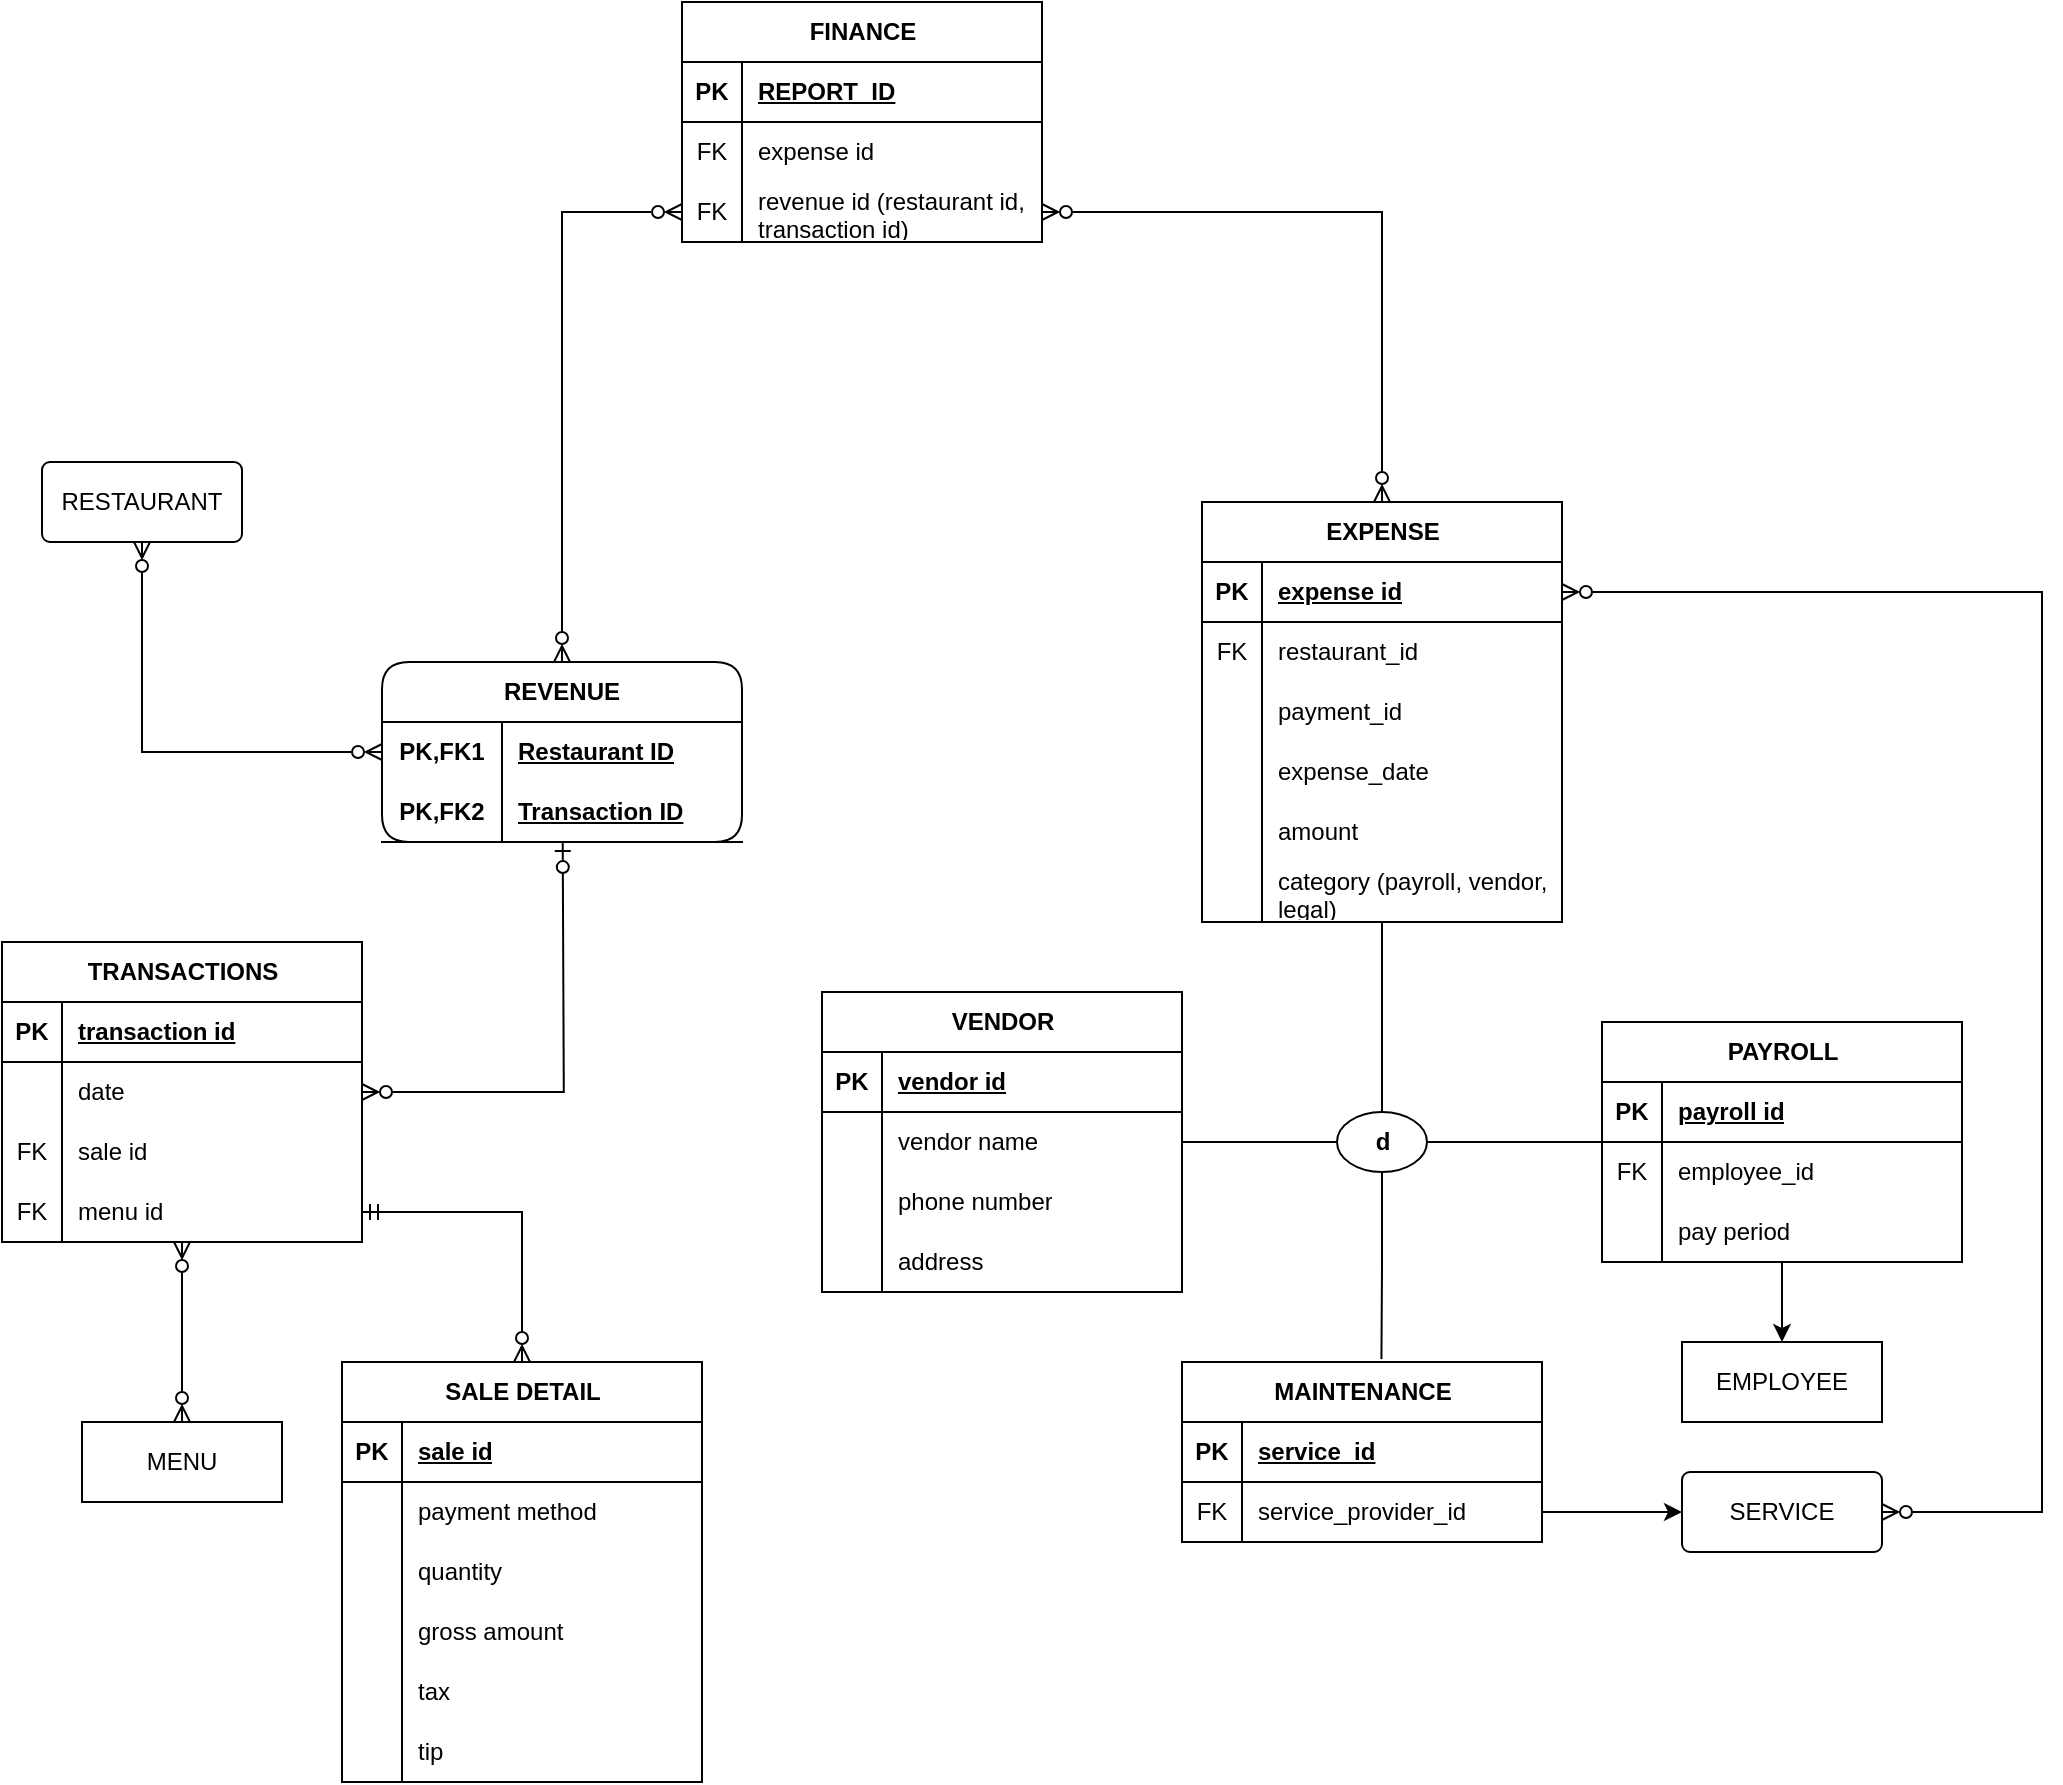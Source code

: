 <mxfile version="28.2.5" pages="4">
  <diagram name="Financial Tracking" id="aFp5GCymBTU6tyCVdmBT">
    <mxGraphModel dx="3473" dy="1757" grid="1" gridSize="10" guides="1" tooltips="1" connect="1" arrows="1" fold="1" page="1" pageScale="1" pageWidth="850" pageHeight="1100" math="0" shadow="0">
      <root>
        <mxCell id="0" />
        <mxCell id="1" parent="0" />
        <mxCell id="ubDbF9c-zRYhfe_p5zwR-1" value="FINANCE" style="shape=table;startSize=30;container=1;collapsible=1;childLayout=tableLayout;fixedRows=1;rowLines=0;fontStyle=1;align=center;resizeLast=1;html=1;" vertex="1" parent="1">
          <mxGeometry x="350" y="150" width="180" height="120" as="geometry" />
        </mxCell>
        <mxCell id="ubDbF9c-zRYhfe_p5zwR-2" value="" style="shape=tableRow;horizontal=0;startSize=0;swimlaneHead=0;swimlaneBody=0;fillColor=none;collapsible=0;dropTarget=0;points=[[0,0.5],[1,0.5]];portConstraint=eastwest;top=0;left=0;right=0;bottom=1;" vertex="1" parent="ubDbF9c-zRYhfe_p5zwR-1">
          <mxGeometry y="30" width="180" height="30" as="geometry" />
        </mxCell>
        <mxCell id="ubDbF9c-zRYhfe_p5zwR-3" value="PK" style="shape=partialRectangle;connectable=0;fillColor=none;top=0;left=0;bottom=0;right=0;fontStyle=1;overflow=hidden;whiteSpace=wrap;html=1;" vertex="1" parent="ubDbF9c-zRYhfe_p5zwR-2">
          <mxGeometry width="30" height="30" as="geometry">
            <mxRectangle width="30" height="30" as="alternateBounds" />
          </mxGeometry>
        </mxCell>
        <mxCell id="ubDbF9c-zRYhfe_p5zwR-4" value="REPORT_ID" style="shape=partialRectangle;connectable=0;fillColor=none;top=0;left=0;bottom=0;right=0;align=left;spacingLeft=6;fontStyle=5;overflow=hidden;whiteSpace=wrap;html=1;" vertex="1" parent="ubDbF9c-zRYhfe_p5zwR-2">
          <mxGeometry x="30" width="150" height="30" as="geometry">
            <mxRectangle width="150" height="30" as="alternateBounds" />
          </mxGeometry>
        </mxCell>
        <mxCell id="ubDbF9c-zRYhfe_p5zwR-5" value="" style="shape=tableRow;horizontal=0;startSize=0;swimlaneHead=0;swimlaneBody=0;fillColor=none;collapsible=0;dropTarget=0;points=[[0,0.5],[1,0.5]];portConstraint=eastwest;top=0;left=0;right=0;bottom=0;" vertex="1" parent="ubDbF9c-zRYhfe_p5zwR-1">
          <mxGeometry y="60" width="180" height="30" as="geometry" />
        </mxCell>
        <mxCell id="ubDbF9c-zRYhfe_p5zwR-6" value="FK" style="shape=partialRectangle;connectable=0;fillColor=none;top=0;left=0;bottom=0;right=0;editable=1;overflow=hidden;whiteSpace=wrap;html=1;" vertex="1" parent="ubDbF9c-zRYhfe_p5zwR-5">
          <mxGeometry width="30" height="30" as="geometry">
            <mxRectangle width="30" height="30" as="alternateBounds" />
          </mxGeometry>
        </mxCell>
        <mxCell id="ubDbF9c-zRYhfe_p5zwR-7" value="expense id" style="shape=partialRectangle;connectable=0;fillColor=none;top=0;left=0;bottom=0;right=0;align=left;spacingLeft=6;overflow=hidden;whiteSpace=wrap;html=1;" vertex="1" parent="ubDbF9c-zRYhfe_p5zwR-5">
          <mxGeometry x="30" width="150" height="30" as="geometry">
            <mxRectangle width="150" height="30" as="alternateBounds" />
          </mxGeometry>
        </mxCell>
        <mxCell id="ubDbF9c-zRYhfe_p5zwR-8" value="" style="shape=tableRow;horizontal=0;startSize=0;swimlaneHead=0;swimlaneBody=0;fillColor=none;collapsible=0;dropTarget=0;points=[[0,0.5],[1,0.5]];portConstraint=eastwest;top=0;left=0;right=0;bottom=0;" vertex="1" parent="ubDbF9c-zRYhfe_p5zwR-1">
          <mxGeometry y="90" width="180" height="30" as="geometry" />
        </mxCell>
        <mxCell id="ubDbF9c-zRYhfe_p5zwR-9" value="FK" style="shape=partialRectangle;connectable=0;fillColor=none;top=0;left=0;bottom=0;right=0;editable=1;overflow=hidden;whiteSpace=wrap;html=1;" vertex="1" parent="ubDbF9c-zRYhfe_p5zwR-8">
          <mxGeometry width="30" height="30" as="geometry">
            <mxRectangle width="30" height="30" as="alternateBounds" />
          </mxGeometry>
        </mxCell>
        <mxCell id="ubDbF9c-zRYhfe_p5zwR-10" value="revenue id (restaurant id, transaction id)" style="shape=partialRectangle;connectable=0;fillColor=none;top=0;left=0;bottom=0;right=0;align=left;spacingLeft=6;overflow=hidden;whiteSpace=wrap;html=1;" vertex="1" parent="ubDbF9c-zRYhfe_p5zwR-8">
          <mxGeometry x="30" width="150" height="30" as="geometry">
            <mxRectangle width="150" height="30" as="alternateBounds" />
          </mxGeometry>
        </mxCell>
        <mxCell id="ubDbF9c-zRYhfe_p5zwR-11" style="edgeStyle=orthogonalEdgeStyle;rounded=0;orthogonalLoop=1;jettySize=auto;html=1;entryX=0.502;entryY=1.018;entryDx=0;entryDy=0;entryPerimeter=0;endArrow=ERzeroToOne;endFill=0;startArrow=ERzeroToMany;startFill=0;" edge="1" parent="1" source="ubDbF9c-zRYhfe_p5zwR-12">
          <mxGeometry relative="1" as="geometry">
            <mxPoint x="290.36" y="570.54" as="targetPoint" />
          </mxGeometry>
        </mxCell>
        <mxCell id="ubDbF9c-zRYhfe_p5zwR-12" value="TRANSACTIONS" style="shape=table;startSize=30;container=1;collapsible=1;childLayout=tableLayout;fixedRows=1;rowLines=0;fontStyle=1;align=center;resizeLast=1;html=1;" vertex="1" parent="1">
          <mxGeometry x="10" y="620" width="180" height="150" as="geometry" />
        </mxCell>
        <mxCell id="ubDbF9c-zRYhfe_p5zwR-13" value="" style="shape=tableRow;horizontal=0;startSize=0;swimlaneHead=0;swimlaneBody=0;fillColor=none;collapsible=0;dropTarget=0;points=[[0,0.5],[1,0.5]];portConstraint=eastwest;top=0;left=0;right=0;bottom=1;" vertex="1" parent="ubDbF9c-zRYhfe_p5zwR-12">
          <mxGeometry y="30" width="180" height="30" as="geometry" />
        </mxCell>
        <mxCell id="ubDbF9c-zRYhfe_p5zwR-14" value="PK" style="shape=partialRectangle;connectable=0;fillColor=none;top=0;left=0;bottom=0;right=0;fontStyle=1;overflow=hidden;whiteSpace=wrap;html=1;" vertex="1" parent="ubDbF9c-zRYhfe_p5zwR-13">
          <mxGeometry width="30" height="30" as="geometry">
            <mxRectangle width="30" height="30" as="alternateBounds" />
          </mxGeometry>
        </mxCell>
        <mxCell id="ubDbF9c-zRYhfe_p5zwR-15" value="transaction id" style="shape=partialRectangle;connectable=0;fillColor=none;top=0;left=0;bottom=0;right=0;align=left;spacingLeft=6;fontStyle=5;overflow=hidden;whiteSpace=wrap;html=1;" vertex="1" parent="ubDbF9c-zRYhfe_p5zwR-13">
          <mxGeometry x="30" width="150" height="30" as="geometry">
            <mxRectangle width="150" height="30" as="alternateBounds" />
          </mxGeometry>
        </mxCell>
        <mxCell id="ubDbF9c-zRYhfe_p5zwR-16" value="" style="shape=tableRow;horizontal=0;startSize=0;swimlaneHead=0;swimlaneBody=0;fillColor=none;collapsible=0;dropTarget=0;points=[[0,0.5],[1,0.5]];portConstraint=eastwest;top=0;left=0;right=0;bottom=0;" vertex="1" parent="ubDbF9c-zRYhfe_p5zwR-12">
          <mxGeometry y="60" width="180" height="30" as="geometry" />
        </mxCell>
        <mxCell id="ubDbF9c-zRYhfe_p5zwR-17" value="" style="shape=partialRectangle;connectable=0;fillColor=none;top=0;left=0;bottom=0;right=0;editable=1;overflow=hidden;whiteSpace=wrap;html=1;" vertex="1" parent="ubDbF9c-zRYhfe_p5zwR-16">
          <mxGeometry width="30" height="30" as="geometry">
            <mxRectangle width="30" height="30" as="alternateBounds" />
          </mxGeometry>
        </mxCell>
        <mxCell id="ubDbF9c-zRYhfe_p5zwR-18" value="date" style="shape=partialRectangle;connectable=0;fillColor=none;top=0;left=0;bottom=0;right=0;align=left;spacingLeft=6;overflow=hidden;whiteSpace=wrap;html=1;" vertex="1" parent="ubDbF9c-zRYhfe_p5zwR-16">
          <mxGeometry x="30" width="150" height="30" as="geometry">
            <mxRectangle width="150" height="30" as="alternateBounds" />
          </mxGeometry>
        </mxCell>
        <mxCell id="ubDbF9c-zRYhfe_p5zwR-19" value="" style="shape=tableRow;horizontal=0;startSize=0;swimlaneHead=0;swimlaneBody=0;fillColor=none;collapsible=0;dropTarget=0;points=[[0,0.5],[1,0.5]];portConstraint=eastwest;top=0;left=0;right=0;bottom=0;" vertex="1" parent="ubDbF9c-zRYhfe_p5zwR-12">
          <mxGeometry y="90" width="180" height="30" as="geometry" />
        </mxCell>
        <mxCell id="ubDbF9c-zRYhfe_p5zwR-20" value="FK" style="shape=partialRectangle;connectable=0;fillColor=none;top=0;left=0;bottom=0;right=0;editable=1;overflow=hidden;whiteSpace=wrap;html=1;" vertex="1" parent="ubDbF9c-zRYhfe_p5zwR-19">
          <mxGeometry width="30" height="30" as="geometry">
            <mxRectangle width="30" height="30" as="alternateBounds" />
          </mxGeometry>
        </mxCell>
        <mxCell id="ubDbF9c-zRYhfe_p5zwR-21" value="sale id" style="shape=partialRectangle;connectable=0;fillColor=none;top=0;left=0;bottom=0;right=0;align=left;spacingLeft=6;overflow=hidden;whiteSpace=wrap;html=1;" vertex="1" parent="ubDbF9c-zRYhfe_p5zwR-19">
          <mxGeometry x="30" width="150" height="30" as="geometry">
            <mxRectangle width="150" height="30" as="alternateBounds" />
          </mxGeometry>
        </mxCell>
        <mxCell id="ubDbF9c-zRYhfe_p5zwR-22" style="shape=tableRow;horizontal=0;startSize=0;swimlaneHead=0;swimlaneBody=0;fillColor=none;collapsible=0;dropTarget=0;points=[[0,0.5],[1,0.5]];portConstraint=eastwest;top=0;left=0;right=0;bottom=0;" vertex="1" parent="ubDbF9c-zRYhfe_p5zwR-12">
          <mxGeometry y="120" width="180" height="30" as="geometry" />
        </mxCell>
        <mxCell id="ubDbF9c-zRYhfe_p5zwR-23" value="FK" style="shape=partialRectangle;connectable=0;fillColor=none;top=0;left=0;bottom=0;right=0;editable=1;overflow=hidden;whiteSpace=wrap;html=1;" vertex="1" parent="ubDbF9c-zRYhfe_p5zwR-22">
          <mxGeometry width="30" height="30" as="geometry">
            <mxRectangle width="30" height="30" as="alternateBounds" />
          </mxGeometry>
        </mxCell>
        <mxCell id="ubDbF9c-zRYhfe_p5zwR-24" value="menu id" style="shape=partialRectangle;connectable=0;fillColor=none;top=0;left=0;bottom=0;right=0;align=left;spacingLeft=6;overflow=hidden;whiteSpace=wrap;html=1;" vertex="1" parent="ubDbF9c-zRYhfe_p5zwR-22">
          <mxGeometry x="30" width="150" height="30" as="geometry">
            <mxRectangle width="150" height="30" as="alternateBounds" />
          </mxGeometry>
        </mxCell>
        <mxCell id="ubDbF9c-zRYhfe_p5zwR-25" value="REVENUE" style="shape=table;startSize=30;container=1;collapsible=1;childLayout=tableLayout;fixedRows=1;rowLines=0;fontStyle=1;align=center;resizeLast=1;html=1;whiteSpace=wrap;rounded=1;" vertex="1" parent="1">
          <mxGeometry x="200" y="480" width="180" height="90" as="geometry" />
        </mxCell>
        <mxCell id="ubDbF9c-zRYhfe_p5zwR-26" value="" style="shape=tableRow;horizontal=0;startSize=0;swimlaneHead=0;swimlaneBody=0;fillColor=none;collapsible=0;dropTarget=0;points=[[0,0.5],[1,0.5]];portConstraint=eastwest;top=0;left=0;right=0;bottom=0;html=1;" vertex="1" parent="ubDbF9c-zRYhfe_p5zwR-25">
          <mxGeometry y="30" width="180" height="30" as="geometry" />
        </mxCell>
        <mxCell id="ubDbF9c-zRYhfe_p5zwR-27" value="PK,FK1" style="shape=partialRectangle;connectable=0;fillColor=none;top=0;left=0;bottom=0;right=0;fontStyle=1;overflow=hidden;html=1;whiteSpace=wrap;" vertex="1" parent="ubDbF9c-zRYhfe_p5zwR-26">
          <mxGeometry width="60" height="30" as="geometry">
            <mxRectangle width="60" height="30" as="alternateBounds" />
          </mxGeometry>
        </mxCell>
        <mxCell id="ubDbF9c-zRYhfe_p5zwR-28" value="Restaurant ID" style="shape=partialRectangle;connectable=0;fillColor=none;top=0;left=0;bottom=0;right=0;align=left;spacingLeft=6;fontStyle=5;overflow=hidden;html=1;whiteSpace=wrap;" vertex="1" parent="ubDbF9c-zRYhfe_p5zwR-26">
          <mxGeometry x="60" width="120" height="30" as="geometry">
            <mxRectangle width="120" height="30" as="alternateBounds" />
          </mxGeometry>
        </mxCell>
        <mxCell id="ubDbF9c-zRYhfe_p5zwR-29" value="" style="shape=tableRow;horizontal=0;startSize=0;swimlaneHead=0;swimlaneBody=0;fillColor=none;collapsible=0;dropTarget=0;points=[[0,0.5],[1,0.5]];portConstraint=eastwest;top=0;left=0;right=0;bottom=1;html=1;" vertex="1" parent="ubDbF9c-zRYhfe_p5zwR-25">
          <mxGeometry y="60" width="180" height="30" as="geometry" />
        </mxCell>
        <mxCell id="ubDbF9c-zRYhfe_p5zwR-30" value="PK,FK2" style="shape=partialRectangle;connectable=0;fillColor=none;top=0;left=0;bottom=0;right=0;fontStyle=1;overflow=hidden;html=1;whiteSpace=wrap;" vertex="1" parent="ubDbF9c-zRYhfe_p5zwR-29">
          <mxGeometry width="60" height="30" as="geometry">
            <mxRectangle width="60" height="30" as="alternateBounds" />
          </mxGeometry>
        </mxCell>
        <mxCell id="ubDbF9c-zRYhfe_p5zwR-31" value="Transaction ID" style="shape=partialRectangle;connectable=0;fillColor=none;top=0;left=0;bottom=0;right=0;align=left;spacingLeft=6;fontStyle=5;overflow=hidden;html=1;whiteSpace=wrap;" vertex="1" parent="ubDbF9c-zRYhfe_p5zwR-29">
          <mxGeometry x="60" width="120" height="30" as="geometry">
            <mxRectangle width="120" height="30" as="alternateBounds" />
          </mxGeometry>
        </mxCell>
        <mxCell id="ubDbF9c-zRYhfe_p5zwR-32" value="" style="edgeStyle=orthogonalEdgeStyle;rounded=0;orthogonalLoop=1;jettySize=auto;html=1;endArrow=none;endFill=0;" edge="1" parent="1" source="ubDbF9c-zRYhfe_p5zwR-33" target="ubDbF9c-zRYhfe_p5zwR-108">
          <mxGeometry relative="1" as="geometry" />
        </mxCell>
        <mxCell id="ubDbF9c-zRYhfe_p5zwR-33" value="EXPENSE" style="shape=table;startSize=30;container=1;collapsible=1;childLayout=tableLayout;fixedRows=1;rowLines=0;fontStyle=1;align=center;resizeLast=1;html=1;" vertex="1" parent="1">
          <mxGeometry x="610" y="400" width="180" height="210" as="geometry" />
        </mxCell>
        <mxCell id="ubDbF9c-zRYhfe_p5zwR-34" value="" style="shape=tableRow;horizontal=0;startSize=0;swimlaneHead=0;swimlaneBody=0;fillColor=none;collapsible=0;dropTarget=0;points=[[0,0.5],[1,0.5]];portConstraint=eastwest;top=0;left=0;right=0;bottom=1;" vertex="1" parent="ubDbF9c-zRYhfe_p5zwR-33">
          <mxGeometry y="30" width="180" height="30" as="geometry" />
        </mxCell>
        <mxCell id="ubDbF9c-zRYhfe_p5zwR-35" value="PK" style="shape=partialRectangle;connectable=0;fillColor=none;top=0;left=0;bottom=0;right=0;fontStyle=1;overflow=hidden;whiteSpace=wrap;html=1;" vertex="1" parent="ubDbF9c-zRYhfe_p5zwR-34">
          <mxGeometry width="30" height="30" as="geometry">
            <mxRectangle width="30" height="30" as="alternateBounds" />
          </mxGeometry>
        </mxCell>
        <mxCell id="ubDbF9c-zRYhfe_p5zwR-36" value="expense id" style="shape=partialRectangle;connectable=0;fillColor=none;top=0;left=0;bottom=0;right=0;align=left;spacingLeft=6;fontStyle=5;overflow=hidden;whiteSpace=wrap;html=1;" vertex="1" parent="ubDbF9c-zRYhfe_p5zwR-34">
          <mxGeometry x="30" width="150" height="30" as="geometry">
            <mxRectangle width="150" height="30" as="alternateBounds" />
          </mxGeometry>
        </mxCell>
        <mxCell id="ubDbF9c-zRYhfe_p5zwR-37" value="" style="shape=tableRow;horizontal=0;startSize=0;swimlaneHead=0;swimlaneBody=0;fillColor=none;collapsible=0;dropTarget=0;points=[[0,0.5],[1,0.5]];portConstraint=eastwest;top=0;left=0;right=0;bottom=0;" vertex="1" parent="ubDbF9c-zRYhfe_p5zwR-33">
          <mxGeometry y="60" width="180" height="30" as="geometry" />
        </mxCell>
        <mxCell id="ubDbF9c-zRYhfe_p5zwR-38" value="FK" style="shape=partialRectangle;connectable=0;fillColor=none;top=0;left=0;bottom=0;right=0;editable=1;overflow=hidden;whiteSpace=wrap;html=1;" vertex="1" parent="ubDbF9c-zRYhfe_p5zwR-37">
          <mxGeometry width="30" height="30" as="geometry">
            <mxRectangle width="30" height="30" as="alternateBounds" />
          </mxGeometry>
        </mxCell>
        <mxCell id="ubDbF9c-zRYhfe_p5zwR-39" value="restaurant_id" style="shape=partialRectangle;connectable=0;fillColor=none;top=0;left=0;bottom=0;right=0;align=left;spacingLeft=6;overflow=hidden;whiteSpace=wrap;html=1;" vertex="1" parent="ubDbF9c-zRYhfe_p5zwR-37">
          <mxGeometry x="30" width="150" height="30" as="geometry">
            <mxRectangle width="150" height="30" as="alternateBounds" />
          </mxGeometry>
        </mxCell>
        <mxCell id="ubDbF9c-zRYhfe_p5zwR-40" value="" style="shape=tableRow;horizontal=0;startSize=0;swimlaneHead=0;swimlaneBody=0;fillColor=none;collapsible=0;dropTarget=0;points=[[0,0.5],[1,0.5]];portConstraint=eastwest;top=0;left=0;right=0;bottom=0;" vertex="1" parent="ubDbF9c-zRYhfe_p5zwR-33">
          <mxGeometry y="90" width="180" height="30" as="geometry" />
        </mxCell>
        <mxCell id="ubDbF9c-zRYhfe_p5zwR-41" value="" style="shape=partialRectangle;connectable=0;fillColor=none;top=0;left=0;bottom=0;right=0;editable=1;overflow=hidden;whiteSpace=wrap;html=1;" vertex="1" parent="ubDbF9c-zRYhfe_p5zwR-40">
          <mxGeometry width="30" height="30" as="geometry">
            <mxRectangle width="30" height="30" as="alternateBounds" />
          </mxGeometry>
        </mxCell>
        <mxCell id="ubDbF9c-zRYhfe_p5zwR-42" value="payment_id" style="shape=partialRectangle;connectable=0;fillColor=none;top=0;left=0;bottom=0;right=0;align=left;spacingLeft=6;overflow=hidden;whiteSpace=wrap;html=1;" vertex="1" parent="ubDbF9c-zRYhfe_p5zwR-40">
          <mxGeometry x="30" width="150" height="30" as="geometry">
            <mxRectangle width="150" height="30" as="alternateBounds" />
          </mxGeometry>
        </mxCell>
        <mxCell id="ubDbF9c-zRYhfe_p5zwR-43" style="shape=tableRow;horizontal=0;startSize=0;swimlaneHead=0;swimlaneBody=0;fillColor=none;collapsible=0;dropTarget=0;points=[[0,0.5],[1,0.5]];portConstraint=eastwest;top=0;left=0;right=0;bottom=0;" vertex="1" parent="ubDbF9c-zRYhfe_p5zwR-33">
          <mxGeometry y="120" width="180" height="30" as="geometry" />
        </mxCell>
        <mxCell id="ubDbF9c-zRYhfe_p5zwR-44" style="shape=partialRectangle;connectable=0;fillColor=none;top=0;left=0;bottom=0;right=0;editable=1;overflow=hidden;whiteSpace=wrap;html=1;" vertex="1" parent="ubDbF9c-zRYhfe_p5zwR-43">
          <mxGeometry width="30" height="30" as="geometry">
            <mxRectangle width="30" height="30" as="alternateBounds" />
          </mxGeometry>
        </mxCell>
        <mxCell id="ubDbF9c-zRYhfe_p5zwR-45" value="expense_date" style="shape=partialRectangle;connectable=0;fillColor=none;top=0;left=0;bottom=0;right=0;align=left;spacingLeft=6;overflow=hidden;whiteSpace=wrap;html=1;" vertex="1" parent="ubDbF9c-zRYhfe_p5zwR-43">
          <mxGeometry x="30" width="150" height="30" as="geometry">
            <mxRectangle width="150" height="30" as="alternateBounds" />
          </mxGeometry>
        </mxCell>
        <mxCell id="ubDbF9c-zRYhfe_p5zwR-46" value="" style="shape=tableRow;horizontal=0;startSize=0;swimlaneHead=0;swimlaneBody=0;fillColor=none;collapsible=0;dropTarget=0;points=[[0,0.5],[1,0.5]];portConstraint=eastwest;top=0;left=0;right=0;bottom=0;" vertex="1" parent="ubDbF9c-zRYhfe_p5zwR-33">
          <mxGeometry y="150" width="180" height="30" as="geometry" />
        </mxCell>
        <mxCell id="ubDbF9c-zRYhfe_p5zwR-47" value="" style="shape=partialRectangle;connectable=0;fillColor=none;top=0;left=0;bottom=0;right=0;editable=1;overflow=hidden;whiteSpace=wrap;html=1;" vertex="1" parent="ubDbF9c-zRYhfe_p5zwR-46">
          <mxGeometry width="30" height="30" as="geometry">
            <mxRectangle width="30" height="30" as="alternateBounds" />
          </mxGeometry>
        </mxCell>
        <mxCell id="ubDbF9c-zRYhfe_p5zwR-48" value="amount" style="shape=partialRectangle;connectable=0;fillColor=none;top=0;left=0;bottom=0;right=0;align=left;spacingLeft=6;overflow=hidden;whiteSpace=wrap;html=1;" vertex="1" parent="ubDbF9c-zRYhfe_p5zwR-46">
          <mxGeometry x="30" width="150" height="30" as="geometry">
            <mxRectangle width="150" height="30" as="alternateBounds" />
          </mxGeometry>
        </mxCell>
        <mxCell id="ubDbF9c-zRYhfe_p5zwR-49" style="shape=tableRow;horizontal=0;startSize=0;swimlaneHead=0;swimlaneBody=0;fillColor=none;collapsible=0;dropTarget=0;points=[[0,0.5],[1,0.5]];portConstraint=eastwest;top=0;left=0;right=0;bottom=0;" vertex="1" parent="ubDbF9c-zRYhfe_p5zwR-33">
          <mxGeometry y="180" width="180" height="30" as="geometry" />
        </mxCell>
        <mxCell id="ubDbF9c-zRYhfe_p5zwR-50" style="shape=partialRectangle;connectable=0;fillColor=none;top=0;left=0;bottom=0;right=0;editable=1;overflow=hidden;whiteSpace=wrap;html=1;" vertex="1" parent="ubDbF9c-zRYhfe_p5zwR-49">
          <mxGeometry width="30" height="30" as="geometry">
            <mxRectangle width="30" height="30" as="alternateBounds" />
          </mxGeometry>
        </mxCell>
        <mxCell id="ubDbF9c-zRYhfe_p5zwR-51" value="category (payroll, vendor, legal)" style="shape=partialRectangle;connectable=0;fillColor=none;top=0;left=0;bottom=0;right=0;align=left;spacingLeft=6;overflow=hidden;whiteSpace=wrap;html=1;" vertex="1" parent="ubDbF9c-zRYhfe_p5zwR-49">
          <mxGeometry x="30" width="150" height="30" as="geometry">
            <mxRectangle width="150" height="30" as="alternateBounds" />
          </mxGeometry>
        </mxCell>
        <mxCell id="ubDbF9c-zRYhfe_p5zwR-52" value="MENU" style="whiteSpace=wrap;html=1;align=center;" vertex="1" parent="1">
          <mxGeometry x="50" y="860" width="100" height="40" as="geometry" />
        </mxCell>
        <mxCell id="ubDbF9c-zRYhfe_p5zwR-53" value="SALE DETAIL" style="shape=table;startSize=30;container=1;collapsible=1;childLayout=tableLayout;fixedRows=1;rowLines=0;fontStyle=1;align=center;resizeLast=1;html=1;" vertex="1" parent="1">
          <mxGeometry x="180" y="830" width="180" height="210" as="geometry" />
        </mxCell>
        <mxCell id="ubDbF9c-zRYhfe_p5zwR-54" value="" style="shape=tableRow;horizontal=0;startSize=0;swimlaneHead=0;swimlaneBody=0;fillColor=none;collapsible=0;dropTarget=0;points=[[0,0.5],[1,0.5]];portConstraint=eastwest;top=0;left=0;right=0;bottom=1;" vertex="1" parent="ubDbF9c-zRYhfe_p5zwR-53">
          <mxGeometry y="30" width="180" height="30" as="geometry" />
        </mxCell>
        <mxCell id="ubDbF9c-zRYhfe_p5zwR-55" value="PK" style="shape=partialRectangle;connectable=0;fillColor=none;top=0;left=0;bottom=0;right=0;fontStyle=1;overflow=hidden;whiteSpace=wrap;html=1;" vertex="1" parent="ubDbF9c-zRYhfe_p5zwR-54">
          <mxGeometry width="30" height="30" as="geometry">
            <mxRectangle width="30" height="30" as="alternateBounds" />
          </mxGeometry>
        </mxCell>
        <mxCell id="ubDbF9c-zRYhfe_p5zwR-56" value="sale id" style="shape=partialRectangle;connectable=0;fillColor=none;top=0;left=0;bottom=0;right=0;align=left;spacingLeft=6;fontStyle=5;overflow=hidden;whiteSpace=wrap;html=1;" vertex="1" parent="ubDbF9c-zRYhfe_p5zwR-54">
          <mxGeometry x="30" width="150" height="30" as="geometry">
            <mxRectangle width="150" height="30" as="alternateBounds" />
          </mxGeometry>
        </mxCell>
        <mxCell id="ubDbF9c-zRYhfe_p5zwR-57" style="shape=tableRow;horizontal=0;startSize=0;swimlaneHead=0;swimlaneBody=0;fillColor=none;collapsible=0;dropTarget=0;points=[[0,0.5],[1,0.5]];portConstraint=eastwest;top=0;left=0;right=0;bottom=0;" vertex="1" parent="ubDbF9c-zRYhfe_p5zwR-53">
          <mxGeometry y="60" width="180" height="30" as="geometry" />
        </mxCell>
        <mxCell id="ubDbF9c-zRYhfe_p5zwR-58" style="shape=partialRectangle;connectable=0;fillColor=none;top=0;left=0;bottom=0;right=0;editable=1;overflow=hidden;whiteSpace=wrap;html=1;" vertex="1" parent="ubDbF9c-zRYhfe_p5zwR-57">
          <mxGeometry width="30" height="30" as="geometry">
            <mxRectangle width="30" height="30" as="alternateBounds" />
          </mxGeometry>
        </mxCell>
        <mxCell id="ubDbF9c-zRYhfe_p5zwR-59" value="payment method" style="shape=partialRectangle;connectable=0;fillColor=none;top=0;left=0;bottom=0;right=0;align=left;spacingLeft=6;overflow=hidden;whiteSpace=wrap;html=1;" vertex="1" parent="ubDbF9c-zRYhfe_p5zwR-57">
          <mxGeometry x="30" width="150" height="30" as="geometry">
            <mxRectangle width="150" height="30" as="alternateBounds" />
          </mxGeometry>
        </mxCell>
        <mxCell id="ubDbF9c-zRYhfe_p5zwR-60" value="" style="shape=tableRow;horizontal=0;startSize=0;swimlaneHead=0;swimlaneBody=0;fillColor=none;collapsible=0;dropTarget=0;points=[[0,0.5],[1,0.5]];portConstraint=eastwest;top=0;left=0;right=0;bottom=0;" vertex="1" parent="ubDbF9c-zRYhfe_p5zwR-53">
          <mxGeometry y="90" width="180" height="30" as="geometry" />
        </mxCell>
        <mxCell id="ubDbF9c-zRYhfe_p5zwR-61" value="" style="shape=partialRectangle;connectable=0;fillColor=none;top=0;left=0;bottom=0;right=0;editable=1;overflow=hidden;whiteSpace=wrap;html=1;" vertex="1" parent="ubDbF9c-zRYhfe_p5zwR-60">
          <mxGeometry width="30" height="30" as="geometry">
            <mxRectangle width="30" height="30" as="alternateBounds" />
          </mxGeometry>
        </mxCell>
        <mxCell id="ubDbF9c-zRYhfe_p5zwR-62" value="quantity" style="shape=partialRectangle;connectable=0;fillColor=none;top=0;left=0;bottom=0;right=0;align=left;spacingLeft=6;overflow=hidden;whiteSpace=wrap;html=1;" vertex="1" parent="ubDbF9c-zRYhfe_p5zwR-60">
          <mxGeometry x="30" width="150" height="30" as="geometry">
            <mxRectangle width="150" height="30" as="alternateBounds" />
          </mxGeometry>
        </mxCell>
        <mxCell id="ubDbF9c-zRYhfe_p5zwR-63" value="" style="shape=tableRow;horizontal=0;startSize=0;swimlaneHead=0;swimlaneBody=0;fillColor=none;collapsible=0;dropTarget=0;points=[[0,0.5],[1,0.5]];portConstraint=eastwest;top=0;left=0;right=0;bottom=0;" vertex="1" parent="ubDbF9c-zRYhfe_p5zwR-53">
          <mxGeometry y="120" width="180" height="30" as="geometry" />
        </mxCell>
        <mxCell id="ubDbF9c-zRYhfe_p5zwR-64" value="" style="shape=partialRectangle;connectable=0;fillColor=none;top=0;left=0;bottom=0;right=0;editable=1;overflow=hidden;whiteSpace=wrap;html=1;" vertex="1" parent="ubDbF9c-zRYhfe_p5zwR-63">
          <mxGeometry width="30" height="30" as="geometry">
            <mxRectangle width="30" height="30" as="alternateBounds" />
          </mxGeometry>
        </mxCell>
        <mxCell id="ubDbF9c-zRYhfe_p5zwR-65" value="gross amount" style="shape=partialRectangle;connectable=0;fillColor=none;top=0;left=0;bottom=0;right=0;align=left;spacingLeft=6;overflow=hidden;whiteSpace=wrap;html=1;" vertex="1" parent="ubDbF9c-zRYhfe_p5zwR-63">
          <mxGeometry x="30" width="150" height="30" as="geometry">
            <mxRectangle width="150" height="30" as="alternateBounds" />
          </mxGeometry>
        </mxCell>
        <mxCell id="ubDbF9c-zRYhfe_p5zwR-66" value="" style="shape=tableRow;horizontal=0;startSize=0;swimlaneHead=0;swimlaneBody=0;fillColor=none;collapsible=0;dropTarget=0;points=[[0,0.5],[1,0.5]];portConstraint=eastwest;top=0;left=0;right=0;bottom=0;" vertex="1" parent="ubDbF9c-zRYhfe_p5zwR-53">
          <mxGeometry y="150" width="180" height="30" as="geometry" />
        </mxCell>
        <mxCell id="ubDbF9c-zRYhfe_p5zwR-67" value="" style="shape=partialRectangle;connectable=0;fillColor=none;top=0;left=0;bottom=0;right=0;editable=1;overflow=hidden;whiteSpace=wrap;html=1;" vertex="1" parent="ubDbF9c-zRYhfe_p5zwR-66">
          <mxGeometry width="30" height="30" as="geometry">
            <mxRectangle width="30" height="30" as="alternateBounds" />
          </mxGeometry>
        </mxCell>
        <mxCell id="ubDbF9c-zRYhfe_p5zwR-68" value="tax" style="shape=partialRectangle;connectable=0;fillColor=none;top=0;left=0;bottom=0;right=0;align=left;spacingLeft=6;overflow=hidden;whiteSpace=wrap;html=1;" vertex="1" parent="ubDbF9c-zRYhfe_p5zwR-66">
          <mxGeometry x="30" width="150" height="30" as="geometry">
            <mxRectangle width="150" height="30" as="alternateBounds" />
          </mxGeometry>
        </mxCell>
        <mxCell id="ubDbF9c-zRYhfe_p5zwR-69" style="shape=tableRow;horizontal=0;startSize=0;swimlaneHead=0;swimlaneBody=0;fillColor=none;collapsible=0;dropTarget=0;points=[[0,0.5],[1,0.5]];portConstraint=eastwest;top=0;left=0;right=0;bottom=0;" vertex="1" parent="ubDbF9c-zRYhfe_p5zwR-53">
          <mxGeometry y="180" width="180" height="30" as="geometry" />
        </mxCell>
        <mxCell id="ubDbF9c-zRYhfe_p5zwR-70" style="shape=partialRectangle;connectable=0;fillColor=none;top=0;left=0;bottom=0;right=0;editable=1;overflow=hidden;whiteSpace=wrap;html=1;" vertex="1" parent="ubDbF9c-zRYhfe_p5zwR-69">
          <mxGeometry width="30" height="30" as="geometry">
            <mxRectangle width="30" height="30" as="alternateBounds" />
          </mxGeometry>
        </mxCell>
        <mxCell id="ubDbF9c-zRYhfe_p5zwR-71" value="tip" style="shape=partialRectangle;connectable=0;fillColor=none;top=0;left=0;bottom=0;right=0;align=left;spacingLeft=6;overflow=hidden;whiteSpace=wrap;html=1;" vertex="1" parent="ubDbF9c-zRYhfe_p5zwR-69">
          <mxGeometry x="30" width="150" height="30" as="geometry">
            <mxRectangle width="150" height="30" as="alternateBounds" />
          </mxGeometry>
        </mxCell>
        <mxCell id="ubDbF9c-zRYhfe_p5zwR-72" style="edgeStyle=orthogonalEdgeStyle;rounded=0;orthogonalLoop=1;jettySize=auto;html=1;entryX=0.5;entryY=0;entryDx=0;entryDy=0;endArrow=ERzeroToMany;endFill=0;startArrow=ERzeroToMany;startFill=0;" edge="1" parent="1" source="ubDbF9c-zRYhfe_p5zwR-12" target="ubDbF9c-zRYhfe_p5zwR-52">
          <mxGeometry relative="1" as="geometry">
            <Array as="points" />
          </mxGeometry>
        </mxCell>
        <mxCell id="ubDbF9c-zRYhfe_p5zwR-73" style="edgeStyle=orthogonalEdgeStyle;rounded=0;orthogonalLoop=1;jettySize=auto;html=1;entryX=0.5;entryY=0;entryDx=0;entryDy=0;endArrow=ERzeroToMany;endFill=0;startArrow=ERmandOne;startFill=0;" edge="1" parent="1" source="ubDbF9c-zRYhfe_p5zwR-22" target="ubDbF9c-zRYhfe_p5zwR-53">
          <mxGeometry relative="1" as="geometry" />
        </mxCell>
        <mxCell id="ubDbF9c-zRYhfe_p5zwR-74" style="edgeStyle=orthogonalEdgeStyle;rounded=0;orthogonalLoop=1;jettySize=auto;html=1;startArrow=ERzeroToMany;startFill=0;endArrow=ERzeroToMany;endFill=0;" edge="1" parent="1" source="ubDbF9c-zRYhfe_p5zwR-26" target="ubDbF9c-zRYhfe_p5zwR-75">
          <mxGeometry relative="1" as="geometry">
            <mxPoint x="80" y="400" as="targetPoint" />
          </mxGeometry>
        </mxCell>
        <mxCell id="ubDbF9c-zRYhfe_p5zwR-75" value="RESTAURANT" style="rounded=1;arcSize=10;whiteSpace=wrap;html=1;align=center;" vertex="1" parent="1">
          <mxGeometry x="30" y="380" width="100" height="40" as="geometry" />
        </mxCell>
        <mxCell id="ubDbF9c-zRYhfe_p5zwR-76" value="VENDOR" style="shape=table;startSize=30;container=1;collapsible=1;childLayout=tableLayout;fixedRows=1;rowLines=0;fontStyle=1;align=center;resizeLast=1;html=1;" vertex="1" parent="1">
          <mxGeometry x="420" y="645" width="180" height="150" as="geometry" />
        </mxCell>
        <mxCell id="ubDbF9c-zRYhfe_p5zwR-77" value="" style="shape=tableRow;horizontal=0;startSize=0;swimlaneHead=0;swimlaneBody=0;fillColor=none;collapsible=0;dropTarget=0;points=[[0,0.5],[1,0.5]];portConstraint=eastwest;top=0;left=0;right=0;bottom=1;" vertex="1" parent="ubDbF9c-zRYhfe_p5zwR-76">
          <mxGeometry y="30" width="180" height="30" as="geometry" />
        </mxCell>
        <mxCell id="ubDbF9c-zRYhfe_p5zwR-78" value="PK" style="shape=partialRectangle;connectable=0;fillColor=none;top=0;left=0;bottom=0;right=0;fontStyle=1;overflow=hidden;whiteSpace=wrap;html=1;" vertex="1" parent="ubDbF9c-zRYhfe_p5zwR-77">
          <mxGeometry width="30" height="30" as="geometry">
            <mxRectangle width="30" height="30" as="alternateBounds" />
          </mxGeometry>
        </mxCell>
        <mxCell id="ubDbF9c-zRYhfe_p5zwR-79" value="vendor id" style="shape=partialRectangle;connectable=0;fillColor=none;top=0;left=0;bottom=0;right=0;align=left;spacingLeft=6;fontStyle=5;overflow=hidden;whiteSpace=wrap;html=1;" vertex="1" parent="ubDbF9c-zRYhfe_p5zwR-77">
          <mxGeometry x="30" width="150" height="30" as="geometry">
            <mxRectangle width="150" height="30" as="alternateBounds" />
          </mxGeometry>
        </mxCell>
        <mxCell id="ubDbF9c-zRYhfe_p5zwR-80" value="" style="shape=tableRow;horizontal=0;startSize=0;swimlaneHead=0;swimlaneBody=0;fillColor=none;collapsible=0;dropTarget=0;points=[[0,0.5],[1,0.5]];portConstraint=eastwest;top=0;left=0;right=0;bottom=0;" vertex="1" parent="ubDbF9c-zRYhfe_p5zwR-76">
          <mxGeometry y="60" width="180" height="30" as="geometry" />
        </mxCell>
        <mxCell id="ubDbF9c-zRYhfe_p5zwR-81" value="" style="shape=partialRectangle;connectable=0;fillColor=none;top=0;left=0;bottom=0;right=0;editable=1;overflow=hidden;whiteSpace=wrap;html=1;" vertex="1" parent="ubDbF9c-zRYhfe_p5zwR-80">
          <mxGeometry width="30" height="30" as="geometry">
            <mxRectangle width="30" height="30" as="alternateBounds" />
          </mxGeometry>
        </mxCell>
        <mxCell id="ubDbF9c-zRYhfe_p5zwR-82" value="vendor name" style="shape=partialRectangle;connectable=0;fillColor=none;top=0;left=0;bottom=0;right=0;align=left;spacingLeft=6;overflow=hidden;whiteSpace=wrap;html=1;" vertex="1" parent="ubDbF9c-zRYhfe_p5zwR-80">
          <mxGeometry x="30" width="150" height="30" as="geometry">
            <mxRectangle width="150" height="30" as="alternateBounds" />
          </mxGeometry>
        </mxCell>
        <mxCell id="ubDbF9c-zRYhfe_p5zwR-83" value="" style="shape=tableRow;horizontal=0;startSize=0;swimlaneHead=0;swimlaneBody=0;fillColor=none;collapsible=0;dropTarget=0;points=[[0,0.5],[1,0.5]];portConstraint=eastwest;top=0;left=0;right=0;bottom=0;" vertex="1" parent="ubDbF9c-zRYhfe_p5zwR-76">
          <mxGeometry y="90" width="180" height="30" as="geometry" />
        </mxCell>
        <mxCell id="ubDbF9c-zRYhfe_p5zwR-84" value="" style="shape=partialRectangle;connectable=0;fillColor=none;top=0;left=0;bottom=0;right=0;editable=1;overflow=hidden;whiteSpace=wrap;html=1;" vertex="1" parent="ubDbF9c-zRYhfe_p5zwR-83">
          <mxGeometry width="30" height="30" as="geometry">
            <mxRectangle width="30" height="30" as="alternateBounds" />
          </mxGeometry>
        </mxCell>
        <mxCell id="ubDbF9c-zRYhfe_p5zwR-85" value="phone number" style="shape=partialRectangle;connectable=0;fillColor=none;top=0;left=0;bottom=0;right=0;align=left;spacingLeft=6;overflow=hidden;whiteSpace=wrap;html=1;" vertex="1" parent="ubDbF9c-zRYhfe_p5zwR-83">
          <mxGeometry x="30" width="150" height="30" as="geometry">
            <mxRectangle width="150" height="30" as="alternateBounds" />
          </mxGeometry>
        </mxCell>
        <mxCell id="ubDbF9c-zRYhfe_p5zwR-86" style="shape=tableRow;horizontal=0;startSize=0;swimlaneHead=0;swimlaneBody=0;fillColor=none;collapsible=0;dropTarget=0;points=[[0,0.5],[1,0.5]];portConstraint=eastwest;top=0;left=0;right=0;bottom=0;" vertex="1" parent="ubDbF9c-zRYhfe_p5zwR-76">
          <mxGeometry y="120" width="180" height="30" as="geometry" />
        </mxCell>
        <mxCell id="ubDbF9c-zRYhfe_p5zwR-87" style="shape=partialRectangle;connectable=0;fillColor=none;top=0;left=0;bottom=0;right=0;editable=1;overflow=hidden;whiteSpace=wrap;html=1;" vertex="1" parent="ubDbF9c-zRYhfe_p5zwR-86">
          <mxGeometry width="30" height="30" as="geometry">
            <mxRectangle width="30" height="30" as="alternateBounds" />
          </mxGeometry>
        </mxCell>
        <mxCell id="ubDbF9c-zRYhfe_p5zwR-88" value="address" style="shape=partialRectangle;connectable=0;fillColor=none;top=0;left=0;bottom=0;right=0;align=left;spacingLeft=6;overflow=hidden;whiteSpace=wrap;html=1;" vertex="1" parent="ubDbF9c-zRYhfe_p5zwR-86">
          <mxGeometry x="30" width="150" height="30" as="geometry">
            <mxRectangle width="150" height="30" as="alternateBounds" />
          </mxGeometry>
        </mxCell>
        <mxCell id="ubDbF9c-zRYhfe_p5zwR-89" value="MAINTENANCE" style="shape=table;startSize=30;container=1;collapsible=1;childLayout=tableLayout;fixedRows=1;rowLines=0;fontStyle=1;align=center;resizeLast=1;html=1;" vertex="1" parent="1">
          <mxGeometry x="600" y="830" width="180" height="90" as="geometry" />
        </mxCell>
        <mxCell id="ubDbF9c-zRYhfe_p5zwR-90" value="" style="shape=tableRow;horizontal=0;startSize=0;swimlaneHead=0;swimlaneBody=0;fillColor=none;collapsible=0;dropTarget=0;points=[[0,0.5],[1,0.5]];portConstraint=eastwest;top=0;left=0;right=0;bottom=1;" vertex="1" parent="ubDbF9c-zRYhfe_p5zwR-89">
          <mxGeometry y="30" width="180" height="30" as="geometry" />
        </mxCell>
        <mxCell id="ubDbF9c-zRYhfe_p5zwR-91" value="PK" style="shape=partialRectangle;connectable=0;fillColor=none;top=0;left=0;bottom=0;right=0;fontStyle=1;overflow=hidden;whiteSpace=wrap;html=1;" vertex="1" parent="ubDbF9c-zRYhfe_p5zwR-90">
          <mxGeometry width="30" height="30" as="geometry">
            <mxRectangle width="30" height="30" as="alternateBounds" />
          </mxGeometry>
        </mxCell>
        <mxCell id="ubDbF9c-zRYhfe_p5zwR-92" value="service_id" style="shape=partialRectangle;connectable=0;fillColor=none;top=0;left=0;bottom=0;right=0;align=left;spacingLeft=6;fontStyle=5;overflow=hidden;whiteSpace=wrap;html=1;" vertex="1" parent="ubDbF9c-zRYhfe_p5zwR-90">
          <mxGeometry x="30" width="150" height="30" as="geometry">
            <mxRectangle width="150" height="30" as="alternateBounds" />
          </mxGeometry>
        </mxCell>
        <mxCell id="ubDbF9c-zRYhfe_p5zwR-93" value="" style="shape=tableRow;horizontal=0;startSize=0;swimlaneHead=0;swimlaneBody=0;fillColor=none;collapsible=0;dropTarget=0;points=[[0,0.5],[1,0.5]];portConstraint=eastwest;top=0;left=0;right=0;bottom=0;" vertex="1" parent="ubDbF9c-zRYhfe_p5zwR-89">
          <mxGeometry y="60" width="180" height="30" as="geometry" />
        </mxCell>
        <mxCell id="ubDbF9c-zRYhfe_p5zwR-94" value="FK" style="shape=partialRectangle;connectable=0;fillColor=none;top=0;left=0;bottom=0;right=0;editable=1;overflow=hidden;whiteSpace=wrap;html=1;" vertex="1" parent="ubDbF9c-zRYhfe_p5zwR-93">
          <mxGeometry width="30" height="30" as="geometry">
            <mxRectangle width="30" height="30" as="alternateBounds" />
          </mxGeometry>
        </mxCell>
        <mxCell id="ubDbF9c-zRYhfe_p5zwR-95" value="service_provider_id" style="shape=partialRectangle;connectable=0;fillColor=none;top=0;left=0;bottom=0;right=0;align=left;spacingLeft=6;overflow=hidden;whiteSpace=wrap;html=1;" vertex="1" parent="ubDbF9c-zRYhfe_p5zwR-93">
          <mxGeometry x="30" width="150" height="30" as="geometry">
            <mxRectangle width="150" height="30" as="alternateBounds" />
          </mxGeometry>
        </mxCell>
        <mxCell id="ubDbF9c-zRYhfe_p5zwR-96" style="edgeStyle=orthogonalEdgeStyle;rounded=0;orthogonalLoop=1;jettySize=auto;html=1;" edge="1" parent="1" source="ubDbF9c-zRYhfe_p5zwR-97" target="ubDbF9c-zRYhfe_p5zwR-114">
          <mxGeometry relative="1" as="geometry">
            <mxPoint x="900" y="830" as="targetPoint" />
          </mxGeometry>
        </mxCell>
        <mxCell id="ubDbF9c-zRYhfe_p5zwR-97" value="PAYROLL" style="shape=table;startSize=30;container=1;collapsible=1;childLayout=tableLayout;fixedRows=1;rowLines=0;fontStyle=1;align=center;resizeLast=1;html=1;" vertex="1" parent="1">
          <mxGeometry x="810" y="660" width="180" height="120" as="geometry" />
        </mxCell>
        <mxCell id="ubDbF9c-zRYhfe_p5zwR-98" value="" style="shape=tableRow;horizontal=0;startSize=0;swimlaneHead=0;swimlaneBody=0;fillColor=none;collapsible=0;dropTarget=0;points=[[0,0.5],[1,0.5]];portConstraint=eastwest;top=0;left=0;right=0;bottom=1;" vertex="1" parent="ubDbF9c-zRYhfe_p5zwR-97">
          <mxGeometry y="30" width="180" height="30" as="geometry" />
        </mxCell>
        <mxCell id="ubDbF9c-zRYhfe_p5zwR-99" value="PK" style="shape=partialRectangle;connectable=0;fillColor=none;top=0;left=0;bottom=0;right=0;fontStyle=1;overflow=hidden;whiteSpace=wrap;html=1;" vertex="1" parent="ubDbF9c-zRYhfe_p5zwR-98">
          <mxGeometry width="30" height="30" as="geometry">
            <mxRectangle width="30" height="30" as="alternateBounds" />
          </mxGeometry>
        </mxCell>
        <mxCell id="ubDbF9c-zRYhfe_p5zwR-100" value="payroll id" style="shape=partialRectangle;connectable=0;fillColor=none;top=0;left=0;bottom=0;right=0;align=left;spacingLeft=6;fontStyle=5;overflow=hidden;whiteSpace=wrap;html=1;" vertex="1" parent="ubDbF9c-zRYhfe_p5zwR-98">
          <mxGeometry x="30" width="150" height="30" as="geometry">
            <mxRectangle width="150" height="30" as="alternateBounds" />
          </mxGeometry>
        </mxCell>
        <mxCell id="ubDbF9c-zRYhfe_p5zwR-101" value="" style="shape=tableRow;horizontal=0;startSize=0;swimlaneHead=0;swimlaneBody=0;fillColor=none;collapsible=0;dropTarget=0;points=[[0,0.5],[1,0.5]];portConstraint=eastwest;top=0;left=0;right=0;bottom=0;" vertex="1" parent="ubDbF9c-zRYhfe_p5zwR-97">
          <mxGeometry y="60" width="180" height="30" as="geometry" />
        </mxCell>
        <mxCell id="ubDbF9c-zRYhfe_p5zwR-102" value="FK" style="shape=partialRectangle;connectable=0;fillColor=none;top=0;left=0;bottom=0;right=0;editable=1;overflow=hidden;whiteSpace=wrap;html=1;" vertex="1" parent="ubDbF9c-zRYhfe_p5zwR-101">
          <mxGeometry width="30" height="30" as="geometry">
            <mxRectangle width="30" height="30" as="alternateBounds" />
          </mxGeometry>
        </mxCell>
        <mxCell id="ubDbF9c-zRYhfe_p5zwR-103" value="employee_id" style="shape=partialRectangle;connectable=0;fillColor=none;top=0;left=0;bottom=0;right=0;align=left;spacingLeft=6;overflow=hidden;whiteSpace=wrap;html=1;" vertex="1" parent="ubDbF9c-zRYhfe_p5zwR-101">
          <mxGeometry x="30" width="150" height="30" as="geometry">
            <mxRectangle width="150" height="30" as="alternateBounds" />
          </mxGeometry>
        </mxCell>
        <mxCell id="ubDbF9c-zRYhfe_p5zwR-104" style="shape=tableRow;horizontal=0;startSize=0;swimlaneHead=0;swimlaneBody=0;fillColor=none;collapsible=0;dropTarget=0;points=[[0,0.5],[1,0.5]];portConstraint=eastwest;top=0;left=0;right=0;bottom=0;" vertex="1" parent="ubDbF9c-zRYhfe_p5zwR-97">
          <mxGeometry y="90" width="180" height="30" as="geometry" />
        </mxCell>
        <mxCell id="ubDbF9c-zRYhfe_p5zwR-105" style="shape=partialRectangle;connectable=0;fillColor=none;top=0;left=0;bottom=0;right=0;editable=1;overflow=hidden;whiteSpace=wrap;html=1;" vertex="1" parent="ubDbF9c-zRYhfe_p5zwR-104">
          <mxGeometry width="30" height="30" as="geometry">
            <mxRectangle width="30" height="30" as="alternateBounds" />
          </mxGeometry>
        </mxCell>
        <mxCell id="ubDbF9c-zRYhfe_p5zwR-106" value="pay period" style="shape=partialRectangle;connectable=0;fillColor=none;top=0;left=0;bottom=0;right=0;align=left;spacingLeft=6;overflow=hidden;whiteSpace=wrap;html=1;" vertex="1" parent="ubDbF9c-zRYhfe_p5zwR-104">
          <mxGeometry x="30" width="150" height="30" as="geometry">
            <mxRectangle width="150" height="30" as="alternateBounds" />
          </mxGeometry>
        </mxCell>
        <mxCell id="ubDbF9c-zRYhfe_p5zwR-107" style="edgeStyle=orthogonalEdgeStyle;rounded=0;orthogonalLoop=1;jettySize=auto;html=1;exitX=0;exitY=0.5;exitDx=0;exitDy=0;entryX=1;entryY=0.5;entryDx=0;entryDy=0;endArrow=none;endFill=0;" edge="1" parent="1" source="ubDbF9c-zRYhfe_p5zwR-108" target="ubDbF9c-zRYhfe_p5zwR-80">
          <mxGeometry relative="1" as="geometry" />
        </mxCell>
        <mxCell id="ubDbF9c-zRYhfe_p5zwR-108" value="d" style="ellipse;whiteSpace=wrap;html=1;startSize=30;fontStyle=1;" vertex="1" parent="1">
          <mxGeometry x="677.5" y="705" width="45" height="30" as="geometry" />
        </mxCell>
        <mxCell id="ubDbF9c-zRYhfe_p5zwR-109" style="edgeStyle=orthogonalEdgeStyle;rounded=0;orthogonalLoop=1;jettySize=auto;html=1;endArrow=none;endFill=0;" edge="1" parent="1" source="ubDbF9c-zRYhfe_p5zwR-108">
          <mxGeometry relative="1" as="geometry">
            <mxPoint x="810" y="720" as="targetPoint" />
            <Array as="points">
              <mxPoint x="811" y="720" />
            </Array>
          </mxGeometry>
        </mxCell>
        <mxCell id="ubDbF9c-zRYhfe_p5zwR-110" style="edgeStyle=orthogonalEdgeStyle;rounded=0;orthogonalLoop=1;jettySize=auto;html=1;entryX=0.554;entryY=-0.016;entryDx=0;entryDy=0;entryPerimeter=0;endArrow=none;endFill=0;" edge="1" parent="1" source="ubDbF9c-zRYhfe_p5zwR-108" target="ubDbF9c-zRYhfe_p5zwR-89">
          <mxGeometry relative="1" as="geometry" />
        </mxCell>
        <mxCell id="ubDbF9c-zRYhfe_p5zwR-111" style="edgeStyle=orthogonalEdgeStyle;rounded=0;orthogonalLoop=1;jettySize=auto;html=1;" edge="1" parent="1" source="ubDbF9c-zRYhfe_p5zwR-93" target="ubDbF9c-zRYhfe_p5zwR-113">
          <mxGeometry relative="1" as="geometry">
            <mxPoint x="850" y="905" as="targetPoint" />
          </mxGeometry>
        </mxCell>
        <mxCell id="ubDbF9c-zRYhfe_p5zwR-112" style="edgeStyle=orthogonalEdgeStyle;rounded=0;orthogonalLoop=1;jettySize=auto;html=1;entryX=1;entryY=0.5;entryDx=0;entryDy=0;endArrow=ERzeroToMany;endFill=0;startArrow=ERzeroToMany;startFill=0;" edge="1" parent="1" source="ubDbF9c-zRYhfe_p5zwR-113" target="ubDbF9c-zRYhfe_p5zwR-34">
          <mxGeometry relative="1" as="geometry">
            <Array as="points">
              <mxPoint x="1030" y="905" />
              <mxPoint x="1030" y="445" />
            </Array>
          </mxGeometry>
        </mxCell>
        <mxCell id="ubDbF9c-zRYhfe_p5zwR-113" value="SERVICE" style="rounded=1;arcSize=10;whiteSpace=wrap;html=1;align=center;" vertex="1" parent="1">
          <mxGeometry x="850" y="885" width="100" height="40" as="geometry" />
        </mxCell>
        <mxCell id="ubDbF9c-zRYhfe_p5zwR-114" value="EMPLOYEE" style="whiteSpace=wrap;html=1;align=center;" vertex="1" parent="1">
          <mxGeometry x="850" y="820" width="100" height="40" as="geometry" />
        </mxCell>
        <mxCell id="ubDbF9c-zRYhfe_p5zwR-115" style="edgeStyle=orthogonalEdgeStyle;rounded=0;orthogonalLoop=1;jettySize=auto;html=1;entryX=0.5;entryY=0;entryDx=0;entryDy=0;endArrow=ERzeroToMany;endFill=0;startArrow=ERzeroToMany;startFill=0;" edge="1" parent="1" source="ubDbF9c-zRYhfe_p5zwR-8" target="ubDbF9c-zRYhfe_p5zwR-25">
          <mxGeometry relative="1" as="geometry" />
        </mxCell>
        <mxCell id="ubDbF9c-zRYhfe_p5zwR-116" style="edgeStyle=orthogonalEdgeStyle;rounded=0;orthogonalLoop=1;jettySize=auto;html=1;entryX=0.5;entryY=0;entryDx=0;entryDy=0;endArrow=ERzeroToMany;endFill=0;startArrow=ERzeroToMany;startFill=0;" edge="1" parent="1" source="ubDbF9c-zRYhfe_p5zwR-8" target="ubDbF9c-zRYhfe_p5zwR-33">
          <mxGeometry relative="1" as="geometry" />
        </mxCell>
      </root>
    </mxGraphModel>
  </diagram>
  <diagram name="Performance Analytics" id="EGaTjtI0gE79wXNTIivY">
    <mxGraphModel dx="1207" dy="1135" grid="1" gridSize="10" guides="1" tooltips="1" connect="1" arrows="1" fold="1" page="1" pageScale="1" pageWidth="850" pageHeight="1100" math="0" shadow="0">
      <root>
        <mxCell id="0" />
        <mxCell id="1" parent="0" />
      </root>
    </mxGraphModel>
  </diagram>
  <diagram name="Inventory" id="GRaqedPeP5LqS7BQCBW8">
    <mxGraphModel dx="2707" dy="1518" grid="1" gridSize="10" guides="1" tooltips="1" connect="1" arrows="1" fold="1" page="0" pageScale="1" pageWidth="827" pageHeight="1169" math="0" shadow="0">
      <root>
        <mxCell id="0" />
        <mxCell id="1" parent="0" />
        <mxCell id="LhjTcAhEXlcZ67_7J8bm-5" value="Ingredient" style="shape=table;startSize=30;container=1;collapsible=1;childLayout=tableLayout;fixedRows=1;rowLines=0;fontStyle=1;align=center;resizeLast=1;html=1;rounded=0;" vertex="1" parent="1">
          <mxGeometry x="500" y="-80" width="180" height="180" as="geometry" />
        </mxCell>
        <mxCell id="LhjTcAhEXlcZ67_7J8bm-6" value="" style="shape=tableRow;horizontal=0;startSize=0;swimlaneHead=0;swimlaneBody=0;fillColor=none;collapsible=0;dropTarget=0;points=[[0,0.5],[1,0.5]];portConstraint=eastwest;top=0;left=0;right=0;bottom=1;rounded=0;" vertex="1" parent="LhjTcAhEXlcZ67_7J8bm-5">
          <mxGeometry y="30" width="180" height="30" as="geometry" />
        </mxCell>
        <mxCell id="LhjTcAhEXlcZ67_7J8bm-7" value="PK" style="shape=partialRectangle;connectable=0;fillColor=none;top=0;left=0;bottom=0;right=0;fontStyle=1;overflow=hidden;whiteSpace=wrap;html=1;rounded=0;" vertex="1" parent="LhjTcAhEXlcZ67_7J8bm-6">
          <mxGeometry width="30" height="30" as="geometry">
            <mxRectangle width="30" height="30" as="alternateBounds" />
          </mxGeometry>
        </mxCell>
        <mxCell id="LhjTcAhEXlcZ67_7J8bm-8" value="IngredientID" style="shape=partialRectangle;connectable=0;fillColor=none;top=0;left=0;bottom=0;right=0;align=left;spacingLeft=6;fontStyle=5;overflow=hidden;whiteSpace=wrap;html=1;rounded=0;" vertex="1" parent="LhjTcAhEXlcZ67_7J8bm-6">
          <mxGeometry x="30" width="150" height="30" as="geometry">
            <mxRectangle width="150" height="30" as="alternateBounds" />
          </mxGeometry>
        </mxCell>
        <mxCell id="LhjTcAhEXlcZ67_7J8bm-9" value="" style="shape=tableRow;horizontal=0;startSize=0;swimlaneHead=0;swimlaneBody=0;fillColor=none;collapsible=0;dropTarget=0;points=[[0,0.5],[1,0.5]];portConstraint=eastwest;top=0;left=0;right=0;bottom=0;rounded=0;" vertex="1" parent="LhjTcAhEXlcZ67_7J8bm-5">
          <mxGeometry y="60" width="180" height="30" as="geometry" />
        </mxCell>
        <mxCell id="LhjTcAhEXlcZ67_7J8bm-10" value="" style="shape=partialRectangle;connectable=0;fillColor=none;top=0;left=0;bottom=0;right=0;editable=1;overflow=hidden;whiteSpace=wrap;html=1;rounded=0;" vertex="1" parent="LhjTcAhEXlcZ67_7J8bm-9">
          <mxGeometry width="30" height="30" as="geometry">
            <mxRectangle width="30" height="30" as="alternateBounds" />
          </mxGeometry>
        </mxCell>
        <mxCell id="LhjTcAhEXlcZ67_7J8bm-11" value="Name" style="shape=partialRectangle;connectable=0;fillColor=none;top=0;left=0;bottom=0;right=0;align=left;spacingLeft=6;overflow=hidden;whiteSpace=wrap;html=1;rounded=0;" vertex="1" parent="LhjTcAhEXlcZ67_7J8bm-9">
          <mxGeometry x="30" width="150" height="30" as="geometry">
            <mxRectangle width="150" height="30" as="alternateBounds" />
          </mxGeometry>
        </mxCell>
        <mxCell id="LhjTcAhEXlcZ67_7J8bm-12" value="" style="shape=tableRow;horizontal=0;startSize=0;swimlaneHead=0;swimlaneBody=0;fillColor=none;collapsible=0;dropTarget=0;points=[[0,0.5],[1,0.5]];portConstraint=eastwest;top=0;left=0;right=0;bottom=0;rounded=0;" vertex="1" parent="LhjTcAhEXlcZ67_7J8bm-5">
          <mxGeometry y="90" width="180" height="30" as="geometry" />
        </mxCell>
        <mxCell id="LhjTcAhEXlcZ67_7J8bm-13" value="" style="shape=partialRectangle;connectable=0;fillColor=none;top=0;left=0;bottom=0;right=0;editable=1;overflow=hidden;whiteSpace=wrap;html=1;rounded=0;" vertex="1" parent="LhjTcAhEXlcZ67_7J8bm-12">
          <mxGeometry width="30" height="30" as="geometry">
            <mxRectangle width="30" height="30" as="alternateBounds" />
          </mxGeometry>
        </mxCell>
        <mxCell id="LhjTcAhEXlcZ67_7J8bm-14" value="Unit" style="shape=partialRectangle;connectable=0;fillColor=none;top=0;left=0;bottom=0;right=0;align=left;spacingLeft=6;overflow=hidden;whiteSpace=wrap;html=1;rounded=0;" vertex="1" parent="LhjTcAhEXlcZ67_7J8bm-12">
          <mxGeometry x="30" width="150" height="30" as="geometry">
            <mxRectangle width="150" height="30" as="alternateBounds" />
          </mxGeometry>
        </mxCell>
        <mxCell id="LhjTcAhEXlcZ67_7J8bm-15" value="" style="shape=tableRow;horizontal=0;startSize=0;swimlaneHead=0;swimlaneBody=0;fillColor=none;collapsible=0;dropTarget=0;points=[[0,0.5],[1,0.5]];portConstraint=eastwest;top=0;left=0;right=0;bottom=0;rounded=0;" vertex="1" parent="LhjTcAhEXlcZ67_7J8bm-5">
          <mxGeometry y="120" width="180" height="30" as="geometry" />
        </mxCell>
        <mxCell id="LhjTcAhEXlcZ67_7J8bm-16" value="" style="shape=partialRectangle;connectable=0;fillColor=none;top=0;left=0;bottom=0;right=0;editable=1;overflow=hidden;whiteSpace=wrap;html=1;rounded=0;" vertex="1" parent="LhjTcAhEXlcZ67_7J8bm-15">
          <mxGeometry width="30" height="30" as="geometry">
            <mxRectangle width="30" height="30" as="alternateBounds" />
          </mxGeometry>
        </mxCell>
        <mxCell id="LhjTcAhEXlcZ67_7J8bm-17" value="CurrentQuantity" style="shape=partialRectangle;connectable=0;fillColor=none;top=0;left=0;bottom=0;right=0;align=left;spacingLeft=6;overflow=hidden;whiteSpace=wrap;html=1;rounded=0;" vertex="1" parent="LhjTcAhEXlcZ67_7J8bm-15">
          <mxGeometry x="30" width="150" height="30" as="geometry">
            <mxRectangle width="150" height="30" as="alternateBounds" />
          </mxGeometry>
        </mxCell>
        <mxCell id="LhjTcAhEXlcZ67_7J8bm-18" value="" style="shape=tableRow;horizontal=0;startSize=0;swimlaneHead=0;swimlaneBody=0;fillColor=none;collapsible=0;dropTarget=0;points=[[0,0.5],[1,0.5]];portConstraint=eastwest;top=0;left=0;right=0;bottom=0;rounded=0;" vertex="1" parent="LhjTcAhEXlcZ67_7J8bm-5">
          <mxGeometry y="150" width="180" height="30" as="geometry" />
        </mxCell>
        <mxCell id="LhjTcAhEXlcZ67_7J8bm-19" value="" style="shape=partialRectangle;connectable=0;fillColor=none;top=0;left=0;bottom=0;right=0;editable=1;overflow=hidden;whiteSpace=wrap;html=1;rounded=0;" vertex="1" parent="LhjTcAhEXlcZ67_7J8bm-18">
          <mxGeometry width="30" height="30" as="geometry">
            <mxRectangle width="30" height="30" as="alternateBounds" />
          </mxGeometry>
        </mxCell>
        <mxCell id="LhjTcAhEXlcZ67_7J8bm-20" value="ReorderLevel" style="shape=partialRectangle;connectable=0;fillColor=none;top=0;left=0;bottom=0;right=0;align=left;spacingLeft=6;overflow=hidden;whiteSpace=wrap;html=1;rounded=0;" vertex="1" parent="LhjTcAhEXlcZ67_7J8bm-18">
          <mxGeometry x="30" width="150" height="30" as="geometry">
            <mxRectangle width="150" height="30" as="alternateBounds" />
          </mxGeometry>
        </mxCell>
        <mxCell id="LhjTcAhEXlcZ67_7J8bm-34" value="Supplier" style="shape=table;startSize=30;container=1;collapsible=1;childLayout=tableLayout;fixedRows=1;rowLines=0;fontStyle=1;align=center;resizeLast=1;html=1;rounded=0;" vertex="1" parent="1">
          <mxGeometry x="-420" y="-80" width="180" height="180" as="geometry" />
        </mxCell>
        <mxCell id="LhjTcAhEXlcZ67_7J8bm-35" value="" style="shape=tableRow;horizontal=0;startSize=0;swimlaneHead=0;swimlaneBody=0;fillColor=none;collapsible=0;dropTarget=0;points=[[0,0.5],[1,0.5]];portConstraint=eastwest;top=0;left=0;right=0;bottom=1;rounded=0;" vertex="1" parent="LhjTcAhEXlcZ67_7J8bm-34">
          <mxGeometry y="30" width="180" height="30" as="geometry" />
        </mxCell>
        <mxCell id="LhjTcAhEXlcZ67_7J8bm-36" value="PK" style="shape=partialRectangle;connectable=0;fillColor=none;top=0;left=0;bottom=0;right=0;fontStyle=1;overflow=hidden;whiteSpace=wrap;html=1;rounded=0;" vertex="1" parent="LhjTcAhEXlcZ67_7J8bm-35">
          <mxGeometry width="30" height="30" as="geometry">
            <mxRectangle width="30" height="30" as="alternateBounds" />
          </mxGeometry>
        </mxCell>
        <mxCell id="LhjTcAhEXlcZ67_7J8bm-37" value="SupplierID" style="shape=partialRectangle;connectable=0;fillColor=none;top=0;left=0;bottom=0;right=0;align=left;spacingLeft=6;fontStyle=5;overflow=hidden;whiteSpace=wrap;html=1;rounded=0;" vertex="1" parent="LhjTcAhEXlcZ67_7J8bm-35">
          <mxGeometry x="30" width="150" height="30" as="geometry">
            <mxRectangle width="150" height="30" as="alternateBounds" />
          </mxGeometry>
        </mxCell>
        <mxCell id="LhjTcAhEXlcZ67_7J8bm-38" value="" style="shape=tableRow;horizontal=0;startSize=0;swimlaneHead=0;swimlaneBody=0;fillColor=none;collapsible=0;dropTarget=0;points=[[0,0.5],[1,0.5]];portConstraint=eastwest;top=0;left=0;right=0;bottom=0;rounded=0;" vertex="1" parent="LhjTcAhEXlcZ67_7J8bm-34">
          <mxGeometry y="60" width="180" height="30" as="geometry" />
        </mxCell>
        <mxCell id="LhjTcAhEXlcZ67_7J8bm-39" value="" style="shape=partialRectangle;connectable=0;fillColor=none;top=0;left=0;bottom=0;right=0;editable=1;overflow=hidden;whiteSpace=wrap;html=1;rounded=0;" vertex="1" parent="LhjTcAhEXlcZ67_7J8bm-38">
          <mxGeometry width="30" height="30" as="geometry">
            <mxRectangle width="30" height="30" as="alternateBounds" />
          </mxGeometry>
        </mxCell>
        <mxCell id="LhjTcAhEXlcZ67_7J8bm-40" value="Name" style="shape=partialRectangle;connectable=0;fillColor=none;top=0;left=0;bottom=0;right=0;align=left;spacingLeft=6;overflow=hidden;whiteSpace=wrap;html=1;rounded=0;" vertex="1" parent="LhjTcAhEXlcZ67_7J8bm-38">
          <mxGeometry x="30" width="150" height="30" as="geometry">
            <mxRectangle width="150" height="30" as="alternateBounds" />
          </mxGeometry>
        </mxCell>
        <mxCell id="LhjTcAhEXlcZ67_7J8bm-41" value="" style="shape=tableRow;horizontal=0;startSize=0;swimlaneHead=0;swimlaneBody=0;fillColor=none;collapsible=0;dropTarget=0;points=[[0,0.5],[1,0.5]];portConstraint=eastwest;top=0;left=0;right=0;bottom=0;rounded=0;" vertex="1" parent="LhjTcAhEXlcZ67_7J8bm-34">
          <mxGeometry y="90" width="180" height="30" as="geometry" />
        </mxCell>
        <mxCell id="LhjTcAhEXlcZ67_7J8bm-42" value="" style="shape=partialRectangle;connectable=0;fillColor=none;top=0;left=0;bottom=0;right=0;editable=1;overflow=hidden;whiteSpace=wrap;html=1;rounded=0;" vertex="1" parent="LhjTcAhEXlcZ67_7J8bm-41">
          <mxGeometry width="30" height="30" as="geometry">
            <mxRectangle width="30" height="30" as="alternateBounds" />
          </mxGeometry>
        </mxCell>
        <mxCell id="LhjTcAhEXlcZ67_7J8bm-43" value="ContactInfo" style="shape=partialRectangle;connectable=0;fillColor=none;top=0;left=0;bottom=0;right=0;align=left;spacingLeft=6;overflow=hidden;whiteSpace=wrap;html=1;rounded=0;" vertex="1" parent="LhjTcAhEXlcZ67_7J8bm-41">
          <mxGeometry x="30" width="150" height="30" as="geometry">
            <mxRectangle width="150" height="30" as="alternateBounds" />
          </mxGeometry>
        </mxCell>
        <mxCell id="LhjTcAhEXlcZ67_7J8bm-44" value="" style="shape=tableRow;horizontal=0;startSize=0;swimlaneHead=0;swimlaneBody=0;fillColor=none;collapsible=0;dropTarget=0;points=[[0,0.5],[1,0.5]];portConstraint=eastwest;top=0;left=0;right=0;bottom=0;rounded=0;" vertex="1" parent="LhjTcAhEXlcZ67_7J8bm-34">
          <mxGeometry y="120" width="180" height="30" as="geometry" />
        </mxCell>
        <mxCell id="LhjTcAhEXlcZ67_7J8bm-45" value="" style="shape=partialRectangle;connectable=0;fillColor=none;top=0;left=0;bottom=0;right=0;editable=1;overflow=hidden;whiteSpace=wrap;html=1;rounded=0;" vertex="1" parent="LhjTcAhEXlcZ67_7J8bm-44">
          <mxGeometry width="30" height="30" as="geometry">
            <mxRectangle width="30" height="30" as="alternateBounds" />
          </mxGeometry>
        </mxCell>
        <mxCell id="LhjTcAhEXlcZ67_7J8bm-46" value="Address" style="shape=partialRectangle;connectable=0;fillColor=none;top=0;left=0;bottom=0;right=0;align=left;spacingLeft=6;overflow=hidden;whiteSpace=wrap;html=1;rounded=0;" vertex="1" parent="LhjTcAhEXlcZ67_7J8bm-44">
          <mxGeometry x="30" width="150" height="30" as="geometry">
            <mxRectangle width="150" height="30" as="alternateBounds" />
          </mxGeometry>
        </mxCell>
        <mxCell id="LhjTcAhEXlcZ67_7J8bm-47" value="" style="shape=tableRow;horizontal=0;startSize=0;swimlaneHead=0;swimlaneBody=0;fillColor=none;collapsible=0;dropTarget=0;points=[[0,0.5],[1,0.5]];portConstraint=eastwest;top=0;left=0;right=0;bottom=0;rounded=0;" vertex="1" parent="LhjTcAhEXlcZ67_7J8bm-34">
          <mxGeometry y="150" width="180" height="30" as="geometry" />
        </mxCell>
        <mxCell id="LhjTcAhEXlcZ67_7J8bm-48" value="" style="shape=partialRectangle;connectable=0;fillColor=none;top=0;left=0;bottom=0;right=0;editable=1;overflow=hidden;whiteSpace=wrap;html=1;rounded=0;" vertex="1" parent="LhjTcAhEXlcZ67_7J8bm-47">
          <mxGeometry width="30" height="30" as="geometry">
            <mxRectangle width="30" height="30" as="alternateBounds" />
          </mxGeometry>
        </mxCell>
        <mxCell id="LhjTcAhEXlcZ67_7J8bm-49" value="BankAccount" style="shape=partialRectangle;connectable=0;fillColor=none;top=0;left=0;bottom=0;right=0;align=left;spacingLeft=6;overflow=hidden;whiteSpace=wrap;html=1;rounded=0;" vertex="1" parent="LhjTcAhEXlcZ67_7J8bm-47">
          <mxGeometry x="30" width="150" height="30" as="geometry">
            <mxRectangle width="150" height="30" as="alternateBounds" />
          </mxGeometry>
        </mxCell>
        <mxCell id="LhjTcAhEXlcZ67_7J8bm-63" value="Supplier_Delivery" style="shape=table;startSize=30;container=1;collapsible=1;childLayout=tableLayout;fixedRows=1;rowLines=0;fontStyle=1;align=center;resizeLast=1;html=1;whiteSpace=wrap;perimeter=rectanglePerimeter;rounded=0;" vertex="1" parent="1">
          <mxGeometry x="-140" y="-65" width="180" height="150" as="geometry" />
        </mxCell>
        <mxCell id="LhjTcAhEXlcZ67_7J8bm-64" value="" style="shape=tableRow;horizontal=0;startSize=0;swimlaneHead=0;swimlaneBody=0;fillColor=none;collapsible=0;dropTarget=0;points=[[0,0.5],[1,0.5]];portConstraint=eastwest;top=0;left=0;right=0;bottom=0;html=1;rounded=0;" vertex="1" parent="LhjTcAhEXlcZ67_7J8bm-63">
          <mxGeometry y="30" width="180" height="30" as="geometry" />
        </mxCell>
        <mxCell id="LhjTcAhEXlcZ67_7J8bm-65" value="PK" style="shape=partialRectangle;connectable=0;fillColor=none;top=0;left=0;bottom=0;right=0;fontStyle=1;overflow=hidden;html=1;whiteSpace=wrap;rounded=0;" vertex="1" parent="LhjTcAhEXlcZ67_7J8bm-64">
          <mxGeometry width="60" height="30" as="geometry">
            <mxRectangle width="60" height="30" as="alternateBounds" />
          </mxGeometry>
        </mxCell>
        <mxCell id="LhjTcAhEXlcZ67_7J8bm-66" value="DeliveryID" style="shape=partialRectangle;connectable=0;fillColor=none;top=0;left=0;bottom=0;right=0;align=left;spacingLeft=6;fontStyle=5;overflow=hidden;html=1;whiteSpace=wrap;rounded=0;" vertex="1" parent="LhjTcAhEXlcZ67_7J8bm-64">
          <mxGeometry x="60" width="120" height="30" as="geometry">
            <mxRectangle width="120" height="30" as="alternateBounds" />
          </mxGeometry>
        </mxCell>
        <mxCell id="LhjTcAhEXlcZ67_7J8bm-67" value="" style="shape=tableRow;horizontal=0;startSize=0;swimlaneHead=0;swimlaneBody=0;fillColor=none;collapsible=0;dropTarget=0;points=[[0,0.5],[1,0.5]];portConstraint=eastwest;top=0;left=0;right=0;bottom=1;html=1;rounded=0;" vertex="1" parent="LhjTcAhEXlcZ67_7J8bm-63">
          <mxGeometry y="60" width="180" height="30" as="geometry" />
        </mxCell>
        <mxCell id="LhjTcAhEXlcZ67_7J8bm-68" value="FK" style="shape=partialRectangle;connectable=0;fillColor=none;top=0;left=0;bottom=0;right=0;fontStyle=1;overflow=hidden;html=1;whiteSpace=wrap;rounded=0;" vertex="1" parent="LhjTcAhEXlcZ67_7J8bm-67">
          <mxGeometry width="60" height="30" as="geometry">
            <mxRectangle width="60" height="30" as="alternateBounds" />
          </mxGeometry>
        </mxCell>
        <mxCell id="LhjTcAhEXlcZ67_7J8bm-69" value="SupplierID" style="shape=partialRectangle;connectable=0;fillColor=none;top=0;left=0;bottom=0;right=0;align=left;spacingLeft=6;fontStyle=5;overflow=hidden;html=1;whiteSpace=wrap;rounded=0;" vertex="1" parent="LhjTcAhEXlcZ67_7J8bm-67">
          <mxGeometry x="60" width="120" height="30" as="geometry">
            <mxRectangle width="120" height="30" as="alternateBounds" />
          </mxGeometry>
        </mxCell>
        <mxCell id="LhjTcAhEXlcZ67_7J8bm-73" value="" style="shape=tableRow;horizontal=0;startSize=0;swimlaneHead=0;swimlaneBody=0;fillColor=none;collapsible=0;dropTarget=0;points=[[0,0.5],[1,0.5]];portConstraint=eastwest;top=0;left=0;right=0;bottom=0;html=1;rounded=0;" vertex="1" parent="LhjTcAhEXlcZ67_7J8bm-63">
          <mxGeometry y="90" width="180" height="30" as="geometry" />
        </mxCell>
        <mxCell id="LhjTcAhEXlcZ67_7J8bm-74" value="" style="shape=partialRectangle;connectable=0;fillColor=none;top=0;left=0;bottom=0;right=0;editable=1;overflow=hidden;html=1;whiteSpace=wrap;rounded=0;" vertex="1" parent="LhjTcAhEXlcZ67_7J8bm-73">
          <mxGeometry width="60" height="30" as="geometry">
            <mxRectangle width="60" height="30" as="alternateBounds" />
          </mxGeometry>
        </mxCell>
        <mxCell id="LhjTcAhEXlcZ67_7J8bm-75" value="DeliveryDate" style="shape=partialRectangle;connectable=0;fillColor=none;top=0;left=0;bottom=0;right=0;align=left;spacingLeft=6;overflow=hidden;html=1;whiteSpace=wrap;rounded=0;" vertex="1" parent="LhjTcAhEXlcZ67_7J8bm-73">
          <mxGeometry x="60" width="120" height="30" as="geometry">
            <mxRectangle width="120" height="30" as="alternateBounds" />
          </mxGeometry>
        </mxCell>
        <mxCell id="XYEp3hQSHp2QXttsUM9g-24" value="" style="shape=tableRow;horizontal=0;startSize=0;swimlaneHead=0;swimlaneBody=0;fillColor=none;collapsible=0;dropTarget=0;points=[[0,0.5],[1,0.5]];portConstraint=eastwest;top=0;left=0;right=0;bottom=0;html=1;rounded=0;" vertex="1" parent="LhjTcAhEXlcZ67_7J8bm-63">
          <mxGeometry y="120" width="180" height="30" as="geometry" />
        </mxCell>
        <mxCell id="XYEp3hQSHp2QXttsUM9g-25" value="" style="shape=partialRectangle;connectable=0;fillColor=none;top=0;left=0;bottom=0;right=0;editable=1;overflow=hidden;html=1;whiteSpace=wrap;rounded=0;" vertex="1" parent="XYEp3hQSHp2QXttsUM9g-24">
          <mxGeometry width="60" height="30" as="geometry">
            <mxRectangle width="60" height="30" as="alternateBounds" />
          </mxGeometry>
        </mxCell>
        <mxCell id="XYEp3hQSHp2QXttsUM9g-26" value="Description" style="shape=partialRectangle;connectable=0;fillColor=none;top=0;left=0;bottom=0;right=0;align=left;spacingLeft=6;overflow=hidden;html=1;whiteSpace=wrap;rounded=0;" vertex="1" parent="XYEp3hQSHp2QXttsUM9g-24">
          <mxGeometry x="60" width="120" height="30" as="geometry">
            <mxRectangle width="120" height="30" as="alternateBounds" />
          </mxGeometry>
        </mxCell>
        <mxCell id="LhjTcAhEXlcZ67_7J8bm-85" value="Menu_Item" style="shape=table;startSize=30;container=1;collapsible=1;childLayout=tableLayout;fixedRows=1;rowLines=0;fontStyle=1;align=center;resizeLast=1;html=1;rounded=0;" vertex="1" parent="1">
          <mxGeometry x="495" y="490" width="180" height="150" as="geometry" />
        </mxCell>
        <mxCell id="LhjTcAhEXlcZ67_7J8bm-86" value="" style="shape=tableRow;horizontal=0;startSize=0;swimlaneHead=0;swimlaneBody=0;fillColor=none;collapsible=0;dropTarget=0;points=[[0,0.5],[1,0.5]];portConstraint=eastwest;top=0;left=0;right=0;bottom=1;rounded=0;" vertex="1" parent="LhjTcAhEXlcZ67_7J8bm-85">
          <mxGeometry y="30" width="180" height="30" as="geometry" />
        </mxCell>
        <mxCell id="LhjTcAhEXlcZ67_7J8bm-87" value="PK" style="shape=partialRectangle;connectable=0;fillColor=none;top=0;left=0;bottom=0;right=0;fontStyle=1;overflow=hidden;whiteSpace=wrap;html=1;rounded=0;" vertex="1" parent="LhjTcAhEXlcZ67_7J8bm-86">
          <mxGeometry width="30" height="30" as="geometry">
            <mxRectangle width="30" height="30" as="alternateBounds" />
          </mxGeometry>
        </mxCell>
        <mxCell id="LhjTcAhEXlcZ67_7J8bm-88" value="MenuItemID" style="shape=partialRectangle;connectable=0;fillColor=none;top=0;left=0;bottom=0;right=0;align=left;spacingLeft=6;fontStyle=5;overflow=hidden;whiteSpace=wrap;html=1;rounded=0;" vertex="1" parent="LhjTcAhEXlcZ67_7J8bm-86">
          <mxGeometry x="30" width="150" height="30" as="geometry">
            <mxRectangle width="150" height="30" as="alternateBounds" />
          </mxGeometry>
        </mxCell>
        <mxCell id="LhjTcAhEXlcZ67_7J8bm-89" value="" style="shape=tableRow;horizontal=0;startSize=0;swimlaneHead=0;swimlaneBody=0;fillColor=none;collapsible=0;dropTarget=0;points=[[0,0.5],[1,0.5]];portConstraint=eastwest;top=0;left=0;right=0;bottom=0;rounded=0;" vertex="1" parent="LhjTcAhEXlcZ67_7J8bm-85">
          <mxGeometry y="60" width="180" height="30" as="geometry" />
        </mxCell>
        <mxCell id="LhjTcAhEXlcZ67_7J8bm-90" value="" style="shape=partialRectangle;connectable=0;fillColor=none;top=0;left=0;bottom=0;right=0;editable=1;overflow=hidden;whiteSpace=wrap;html=1;rounded=0;" vertex="1" parent="LhjTcAhEXlcZ67_7J8bm-89">
          <mxGeometry width="30" height="30" as="geometry">
            <mxRectangle width="30" height="30" as="alternateBounds" />
          </mxGeometry>
        </mxCell>
        <mxCell id="LhjTcAhEXlcZ67_7J8bm-91" value="Name" style="shape=partialRectangle;connectable=0;fillColor=none;top=0;left=0;bottom=0;right=0;align=left;spacingLeft=6;overflow=hidden;whiteSpace=wrap;html=1;rounded=0;" vertex="1" parent="LhjTcAhEXlcZ67_7J8bm-89">
          <mxGeometry x="30" width="150" height="30" as="geometry">
            <mxRectangle width="150" height="30" as="alternateBounds" />
          </mxGeometry>
        </mxCell>
        <mxCell id="LhjTcAhEXlcZ67_7J8bm-92" value="" style="shape=tableRow;horizontal=0;startSize=0;swimlaneHead=0;swimlaneBody=0;fillColor=none;collapsible=0;dropTarget=0;points=[[0,0.5],[1,0.5]];portConstraint=eastwest;top=0;left=0;right=0;bottom=0;rounded=0;" vertex="1" parent="LhjTcAhEXlcZ67_7J8bm-85">
          <mxGeometry y="90" width="180" height="30" as="geometry" />
        </mxCell>
        <mxCell id="LhjTcAhEXlcZ67_7J8bm-93" value="" style="shape=partialRectangle;connectable=0;fillColor=none;top=0;left=0;bottom=0;right=0;editable=1;overflow=hidden;whiteSpace=wrap;html=1;rounded=0;" vertex="1" parent="LhjTcAhEXlcZ67_7J8bm-92">
          <mxGeometry width="30" height="30" as="geometry">
            <mxRectangle width="30" height="30" as="alternateBounds" />
          </mxGeometry>
        </mxCell>
        <mxCell id="LhjTcAhEXlcZ67_7J8bm-94" value="Price" style="shape=partialRectangle;connectable=0;fillColor=none;top=0;left=0;bottom=0;right=0;align=left;spacingLeft=6;overflow=hidden;whiteSpace=wrap;html=1;rounded=0;" vertex="1" parent="LhjTcAhEXlcZ67_7J8bm-92">
          <mxGeometry x="30" width="150" height="30" as="geometry">
            <mxRectangle width="150" height="30" as="alternateBounds" />
          </mxGeometry>
        </mxCell>
        <mxCell id="XYEp3hQSHp2QXttsUM9g-5" value="" style="shape=tableRow;horizontal=0;startSize=0;swimlaneHead=0;swimlaneBody=0;fillColor=none;collapsible=0;dropTarget=0;points=[[0,0.5],[1,0.5]];portConstraint=eastwest;top=0;left=0;right=0;bottom=0;rounded=0;" vertex="1" parent="LhjTcAhEXlcZ67_7J8bm-85">
          <mxGeometry y="120" width="180" height="30" as="geometry" />
        </mxCell>
        <mxCell id="XYEp3hQSHp2QXttsUM9g-6" value="" style="shape=partialRectangle;connectable=0;fillColor=none;top=0;left=0;bottom=0;right=0;editable=1;overflow=hidden;whiteSpace=wrap;html=1;rounded=0;" vertex="1" parent="XYEp3hQSHp2QXttsUM9g-5">
          <mxGeometry width="30" height="30" as="geometry">
            <mxRectangle width="30" height="30" as="alternateBounds" />
          </mxGeometry>
        </mxCell>
        <mxCell id="XYEp3hQSHp2QXttsUM9g-7" value="Category" style="shape=partialRectangle;connectable=0;fillColor=none;top=0;left=0;bottom=0;right=0;align=left;spacingLeft=6;overflow=hidden;whiteSpace=wrap;html=1;rounded=0;" vertex="1" parent="XYEp3hQSHp2QXttsUM9g-5">
          <mxGeometry x="30" width="150" height="30" as="geometry">
            <mxRectangle width="150" height="30" as="alternateBounds" />
          </mxGeometry>
        </mxCell>
        <mxCell id="LhjTcAhEXlcZ67_7J8bm-114" value="Menu_Ingredient" style="shape=table;startSize=30;container=1;collapsible=1;childLayout=tableLayout;fixedRows=1;rowLines=0;fontStyle=1;align=center;resizeLast=1;html=1;whiteSpace=wrap;rounded=0;" vertex="1" parent="1">
          <mxGeometry x="430" y="240" width="310" height="150" as="geometry" />
        </mxCell>
        <mxCell id="LhjTcAhEXlcZ67_7J8bm-115" value="" style="shape=tableRow;horizontal=0;startSize=0;swimlaneHead=0;swimlaneBody=0;fillColor=none;collapsible=0;dropTarget=0;points=[[0,0.5],[1,0.5]];portConstraint=eastwest;top=0;left=0;right=0;bottom=0;html=1;rounded=0;" vertex="1" parent="LhjTcAhEXlcZ67_7J8bm-114">
          <mxGeometry y="30" width="310" height="30" as="geometry" />
        </mxCell>
        <mxCell id="LhjTcAhEXlcZ67_7J8bm-116" value="PK" style="shape=partialRectangle;connectable=0;fillColor=none;top=0;left=0;bottom=0;right=0;fontStyle=1;overflow=hidden;html=1;whiteSpace=wrap;rounded=0;" vertex="1" parent="LhjTcAhEXlcZ67_7J8bm-115">
          <mxGeometry width="60" height="30" as="geometry">
            <mxRectangle width="60" height="30" as="alternateBounds" />
          </mxGeometry>
        </mxCell>
        <mxCell id="LhjTcAhEXlcZ67_7J8bm-117" value="(MenuItemID,IngredientID)" style="shape=partialRectangle;connectable=0;fillColor=none;top=0;left=0;bottom=0;right=0;align=left;spacingLeft=6;fontStyle=5;overflow=hidden;html=1;whiteSpace=wrap;rounded=0;" vertex="1" parent="LhjTcAhEXlcZ67_7J8bm-115">
          <mxGeometry x="60" width="250" height="30" as="geometry">
            <mxRectangle width="250" height="30" as="alternateBounds" />
          </mxGeometry>
        </mxCell>
        <mxCell id="LhjTcAhEXlcZ67_7J8bm-127" value="" style="shape=tableRow;horizontal=0;startSize=0;swimlaneHead=0;swimlaneBody=0;fillColor=none;collapsible=0;dropTarget=0;points=[[0,0.5],[1,0.5]];portConstraint=eastwest;top=0;left=0;right=0;bottom=0;html=1;rounded=0;" vertex="1" parent="LhjTcAhEXlcZ67_7J8bm-114">
          <mxGeometry y="60" width="310" height="30" as="geometry" />
        </mxCell>
        <mxCell id="LhjTcAhEXlcZ67_7J8bm-128" value="FK" style="shape=partialRectangle;connectable=0;fillColor=none;top=0;left=0;bottom=0;right=0;fontStyle=1;overflow=hidden;html=1;whiteSpace=wrap;rounded=0;" vertex="1" parent="LhjTcAhEXlcZ67_7J8bm-127">
          <mxGeometry width="60" height="30" as="geometry">
            <mxRectangle width="60" height="30" as="alternateBounds" />
          </mxGeometry>
        </mxCell>
        <mxCell id="LhjTcAhEXlcZ67_7J8bm-129" value="MenuItemID" style="shape=partialRectangle;connectable=0;fillColor=none;top=0;left=0;bottom=0;right=0;align=left;spacingLeft=6;fontStyle=5;overflow=hidden;html=1;whiteSpace=wrap;rounded=0;" vertex="1" parent="LhjTcAhEXlcZ67_7J8bm-127">
          <mxGeometry x="60" width="250" height="30" as="geometry">
            <mxRectangle width="250" height="30" as="alternateBounds" />
          </mxGeometry>
        </mxCell>
        <mxCell id="LhjTcAhEXlcZ67_7J8bm-118" value="" style="shape=tableRow;horizontal=0;startSize=0;swimlaneHead=0;swimlaneBody=0;fillColor=none;collapsible=0;dropTarget=0;points=[[0,0.5],[1,0.5]];portConstraint=eastwest;top=0;left=0;right=0;bottom=1;html=1;rounded=0;" vertex="1" parent="LhjTcAhEXlcZ67_7J8bm-114">
          <mxGeometry y="90" width="310" height="30" as="geometry" />
        </mxCell>
        <mxCell id="LhjTcAhEXlcZ67_7J8bm-119" value="FK" style="shape=partialRectangle;connectable=0;fillColor=none;top=0;left=0;bottom=0;right=0;fontStyle=1;overflow=hidden;html=1;whiteSpace=wrap;rounded=0;" vertex="1" parent="LhjTcAhEXlcZ67_7J8bm-118">
          <mxGeometry width="60" height="30" as="geometry">
            <mxRectangle width="60" height="30" as="alternateBounds" />
          </mxGeometry>
        </mxCell>
        <mxCell id="LhjTcAhEXlcZ67_7J8bm-120" value="IngredientID" style="shape=partialRectangle;connectable=0;fillColor=none;top=0;left=0;bottom=0;right=0;align=left;spacingLeft=6;fontStyle=5;overflow=hidden;html=1;whiteSpace=wrap;rounded=0;" vertex="1" parent="LhjTcAhEXlcZ67_7J8bm-118">
          <mxGeometry x="60" width="250" height="30" as="geometry">
            <mxRectangle width="250" height="30" as="alternateBounds" />
          </mxGeometry>
        </mxCell>
        <mxCell id="LhjTcAhEXlcZ67_7J8bm-121" value="" style="shape=tableRow;horizontal=0;startSize=0;swimlaneHead=0;swimlaneBody=0;fillColor=none;collapsible=0;dropTarget=0;points=[[0,0.5],[1,0.5]];portConstraint=eastwest;top=0;left=0;right=0;bottom=0;html=1;rounded=0;" vertex="1" parent="LhjTcAhEXlcZ67_7J8bm-114">
          <mxGeometry y="120" width="310" height="30" as="geometry" />
        </mxCell>
        <mxCell id="LhjTcAhEXlcZ67_7J8bm-122" value="" style="shape=partialRectangle;connectable=0;fillColor=none;top=0;left=0;bottom=0;right=0;editable=1;overflow=hidden;html=1;whiteSpace=wrap;rounded=0;" vertex="1" parent="LhjTcAhEXlcZ67_7J8bm-121">
          <mxGeometry width="60" height="30" as="geometry">
            <mxRectangle width="60" height="30" as="alternateBounds" />
          </mxGeometry>
        </mxCell>
        <mxCell id="LhjTcAhEXlcZ67_7J8bm-123" value="QuantityRequired" style="shape=partialRectangle;connectable=0;fillColor=none;top=0;left=0;bottom=0;right=0;align=left;spacingLeft=6;overflow=hidden;html=1;whiteSpace=wrap;rounded=0;" vertex="1" parent="LhjTcAhEXlcZ67_7J8bm-121">
          <mxGeometry x="60" width="250" height="30" as="geometry">
            <mxRectangle width="250" height="30" as="alternateBounds" />
          </mxGeometry>
        </mxCell>
        <mxCell id="z8NjEJt712FxmCQAwSae-1" value="Stock_Movement" style="shape=table;startSize=30;container=1;collapsible=1;childLayout=tableLayout;fixedRows=1;rowLines=0;fontStyle=1;align=center;resizeLast=1;html=1;whiteSpace=wrap;" vertex="1" parent="1">
          <mxGeometry x="830" y="-107.5" width="180" height="235" as="geometry" />
        </mxCell>
        <mxCell id="z8NjEJt712FxmCQAwSae-2" value="" style="shape=tableRow;horizontal=0;startSize=0;swimlaneHead=0;swimlaneBody=0;fillColor=none;collapsible=0;dropTarget=0;points=[[0,0.5],[1,0.5]];portConstraint=eastwest;top=0;left=0;right=0;bottom=0;html=1;" vertex="1" parent="z8NjEJt712FxmCQAwSae-1">
          <mxGeometry y="30" width="180" height="30" as="geometry" />
        </mxCell>
        <mxCell id="z8NjEJt712FxmCQAwSae-3" value="PK" style="shape=partialRectangle;connectable=0;fillColor=none;top=0;left=0;bottom=0;right=0;fontStyle=1;overflow=hidden;html=1;whiteSpace=wrap;" vertex="1" parent="z8NjEJt712FxmCQAwSae-2">
          <mxGeometry width="60" height="30" as="geometry">
            <mxRectangle width="60" height="30" as="alternateBounds" />
          </mxGeometry>
        </mxCell>
        <mxCell id="z8NjEJt712FxmCQAwSae-4" value="MovementID" style="shape=partialRectangle;connectable=0;fillColor=none;top=0;left=0;bottom=0;right=0;align=left;spacingLeft=6;fontStyle=5;overflow=hidden;html=1;whiteSpace=wrap;" vertex="1" parent="z8NjEJt712FxmCQAwSae-2">
          <mxGeometry x="60" width="120" height="30" as="geometry">
            <mxRectangle width="120" height="30" as="alternateBounds" />
          </mxGeometry>
        </mxCell>
        <mxCell id="z8NjEJt712FxmCQAwSae-14" value="" style="shape=tableRow;horizontal=0;startSize=0;swimlaneHead=0;swimlaneBody=0;fillColor=none;collapsible=0;dropTarget=0;points=[[0,0.5],[1,0.5]];portConstraint=eastwest;top=0;left=0;right=0;bottom=0;html=1;" vertex="1" parent="z8NjEJt712FxmCQAwSae-1">
          <mxGeometry y="60" width="180" height="30" as="geometry" />
        </mxCell>
        <mxCell id="z8NjEJt712FxmCQAwSae-15" value="FK" style="shape=partialRectangle;connectable=0;fillColor=none;top=0;left=0;bottom=0;right=0;fontStyle=1;overflow=hidden;html=1;whiteSpace=wrap;" vertex="1" parent="z8NjEJt712FxmCQAwSae-14">
          <mxGeometry width="60" height="30" as="geometry">
            <mxRectangle width="60" height="30" as="alternateBounds" />
          </mxGeometry>
        </mxCell>
        <mxCell id="z8NjEJt712FxmCQAwSae-16" value="IngredientID" style="shape=partialRectangle;connectable=0;fillColor=none;top=0;left=0;bottom=0;right=0;align=left;spacingLeft=6;fontStyle=5;overflow=hidden;html=1;whiteSpace=wrap;" vertex="1" parent="z8NjEJt712FxmCQAwSae-14">
          <mxGeometry x="60" width="120" height="30" as="geometry">
            <mxRectangle width="120" height="30" as="alternateBounds" />
          </mxGeometry>
        </mxCell>
        <mxCell id="z8NjEJt712FxmCQAwSae-5" value="" style="shape=tableRow;horizontal=0;startSize=0;swimlaneHead=0;swimlaneBody=0;fillColor=none;collapsible=0;dropTarget=0;points=[[0,0.5],[1,0.5]];portConstraint=eastwest;top=0;left=0;right=0;bottom=1;html=1;" vertex="1" parent="z8NjEJt712FxmCQAwSae-1">
          <mxGeometry y="90" width="180" height="30" as="geometry" />
        </mxCell>
        <mxCell id="z8NjEJt712FxmCQAwSae-6" value="FK" style="shape=partialRectangle;connectable=0;fillColor=none;top=0;left=0;bottom=0;right=0;fontStyle=1;overflow=hidden;html=1;whiteSpace=wrap;" vertex="1" parent="z8NjEJt712FxmCQAwSae-5">
          <mxGeometry width="60" height="30" as="geometry">
            <mxRectangle width="60" height="30" as="alternateBounds" />
          </mxGeometry>
        </mxCell>
        <mxCell id="z8NjEJt712FxmCQAwSae-7" value="OrderID" style="shape=partialRectangle;connectable=0;fillColor=none;top=0;left=0;bottom=0;right=0;align=left;spacingLeft=6;fontStyle=5;overflow=hidden;html=1;whiteSpace=wrap;" vertex="1" parent="z8NjEJt712FxmCQAwSae-5">
          <mxGeometry x="60" width="120" height="30" as="geometry">
            <mxRectangle width="120" height="30" as="alternateBounds" />
          </mxGeometry>
        </mxCell>
        <mxCell id="z8NjEJt712FxmCQAwSae-8" value="" style="shape=tableRow;horizontal=0;startSize=0;swimlaneHead=0;swimlaneBody=0;fillColor=none;collapsible=0;dropTarget=0;points=[[0,0.5],[1,0.5]];portConstraint=eastwest;top=0;left=0;right=0;bottom=0;html=1;" vertex="1" parent="z8NjEJt712FxmCQAwSae-1">
          <mxGeometry y="120" width="180" height="30" as="geometry" />
        </mxCell>
        <mxCell id="z8NjEJt712FxmCQAwSae-9" value="" style="shape=partialRectangle;connectable=0;fillColor=none;top=0;left=0;bottom=0;right=0;editable=1;overflow=hidden;html=1;whiteSpace=wrap;" vertex="1" parent="z8NjEJt712FxmCQAwSae-8">
          <mxGeometry width="60" height="30" as="geometry">
            <mxRectangle width="60" height="30" as="alternateBounds" />
          </mxGeometry>
        </mxCell>
        <mxCell id="z8NjEJt712FxmCQAwSae-10" value="Date" style="shape=partialRectangle;connectable=0;fillColor=none;top=0;left=0;bottom=0;right=0;align=left;spacingLeft=6;overflow=hidden;html=1;whiteSpace=wrap;" vertex="1" parent="z8NjEJt712FxmCQAwSae-8">
          <mxGeometry x="60" width="120" height="30" as="geometry">
            <mxRectangle width="120" height="30" as="alternateBounds" />
          </mxGeometry>
        </mxCell>
        <mxCell id="z8NjEJt712FxmCQAwSae-17" value="" style="shape=tableRow;horizontal=0;startSize=0;swimlaneHead=0;swimlaneBody=0;fillColor=none;collapsible=0;dropTarget=0;points=[[0,0.5],[1,0.5]];portConstraint=eastwest;top=0;left=0;right=0;bottom=0;html=1;" vertex="1" parent="z8NjEJt712FxmCQAwSae-1">
          <mxGeometry y="150" width="180" height="25" as="geometry" />
        </mxCell>
        <mxCell id="z8NjEJt712FxmCQAwSae-18" value="" style="shape=partialRectangle;connectable=0;fillColor=none;top=0;left=0;bottom=0;right=0;editable=1;overflow=hidden;html=1;whiteSpace=wrap;" vertex="1" parent="z8NjEJt712FxmCQAwSae-17">
          <mxGeometry width="60" height="25" as="geometry">
            <mxRectangle width="60" height="25" as="alternateBounds" />
          </mxGeometry>
        </mxCell>
        <mxCell id="z8NjEJt712FxmCQAwSae-19" value="ChangeQuantity" style="shape=partialRectangle;connectable=0;fillColor=none;top=0;left=0;bottom=0;right=0;align=left;spacingLeft=6;overflow=hidden;html=1;whiteSpace=wrap;" vertex="1" parent="z8NjEJt712FxmCQAwSae-17">
          <mxGeometry x="60" width="120" height="25" as="geometry">
            <mxRectangle width="120" height="25" as="alternateBounds" />
          </mxGeometry>
        </mxCell>
        <mxCell id="z8NjEJt712FxmCQAwSae-11" value="" style="shape=tableRow;horizontal=0;startSize=0;swimlaneHead=0;swimlaneBody=0;fillColor=none;collapsible=0;dropTarget=0;points=[[0,0.5],[1,0.5]];portConstraint=eastwest;top=0;left=0;right=0;bottom=0;html=1;" vertex="1" parent="z8NjEJt712FxmCQAwSae-1">
          <mxGeometry y="175" width="180" height="30" as="geometry" />
        </mxCell>
        <mxCell id="z8NjEJt712FxmCQAwSae-12" value="" style="shape=partialRectangle;connectable=0;fillColor=none;top=0;left=0;bottom=0;right=0;editable=1;overflow=hidden;html=1;whiteSpace=wrap;" vertex="1" parent="z8NjEJt712FxmCQAwSae-11">
          <mxGeometry width="60" height="30" as="geometry">
            <mxRectangle width="60" height="30" as="alternateBounds" />
          </mxGeometry>
        </mxCell>
        <mxCell id="z8NjEJt712FxmCQAwSae-13" value="MovementType" style="shape=partialRectangle;connectable=0;fillColor=none;top=0;left=0;bottom=0;right=0;align=left;spacingLeft=6;overflow=hidden;html=1;whiteSpace=wrap;" vertex="1" parent="z8NjEJt712FxmCQAwSae-11">
          <mxGeometry x="60" width="120" height="30" as="geometry">
            <mxRectangle width="120" height="30" as="alternateBounds" />
          </mxGeometry>
        </mxCell>
        <mxCell id="XYEp3hQSHp2QXttsUM9g-2" value="" style="shape=tableRow;horizontal=0;startSize=0;swimlaneHead=0;swimlaneBody=0;fillColor=none;collapsible=0;dropTarget=0;points=[[0,0.5],[1,0.5]];portConstraint=eastwest;top=0;left=0;right=0;bottom=0;html=1;" vertex="1" parent="z8NjEJt712FxmCQAwSae-1">
          <mxGeometry y="205" width="180" height="30" as="geometry" />
        </mxCell>
        <mxCell id="XYEp3hQSHp2QXttsUM9g-3" value="" style="shape=partialRectangle;connectable=0;fillColor=none;top=0;left=0;bottom=0;right=0;editable=1;overflow=hidden;html=1;whiteSpace=wrap;" vertex="1" parent="XYEp3hQSHp2QXttsUM9g-2">
          <mxGeometry width="60" height="30" as="geometry">
            <mxRectangle width="60" height="30" as="alternateBounds" />
          </mxGeometry>
        </mxCell>
        <mxCell id="XYEp3hQSHp2QXttsUM9g-4" value="Description" style="shape=partialRectangle;connectable=0;fillColor=none;top=0;left=0;bottom=0;right=0;align=left;spacingLeft=6;overflow=hidden;html=1;whiteSpace=wrap;" vertex="1" parent="XYEp3hQSHp2QXttsUM9g-2">
          <mxGeometry x="60" width="120" height="30" as="geometry">
            <mxRectangle width="120" height="30" as="alternateBounds" />
          </mxGeometry>
        </mxCell>
        <mxCell id="z8NjEJt712FxmCQAwSae-28" value="" style="fontSize=12;html=1;endArrow=ERoneToMany;startArrow=ERmandOne;startSize=8;endSize=8;" edge="1" parent="1" source="LhjTcAhEXlcZ67_7J8bm-85" target="LhjTcAhEXlcZ67_7J8bm-114">
          <mxGeometry width="100" height="100" relative="1" as="geometry">
            <mxPoint x="-10" y="420" as="sourcePoint" />
            <mxPoint x="390" y="470" as="targetPoint" />
          </mxGeometry>
        </mxCell>
        <mxCell id="z8NjEJt712FxmCQAwSae-29" value="" style="fontSize=12;html=1;endArrow=ERzeroToMany;startArrow=ERmandOne;startSize=8;endSize=8;" edge="1" parent="1" source="LhjTcAhEXlcZ67_7J8bm-5" target="LhjTcAhEXlcZ67_7J8bm-114">
          <mxGeometry width="100" height="100" relative="1" as="geometry">
            <mxPoint x="150" y="460" as="sourcePoint" />
            <mxPoint x="250" y="360" as="targetPoint" />
          </mxGeometry>
        </mxCell>
        <mxCell id="XYEp3hQSHp2QXttsUM9g-1" value="" style="fontSize=12;html=1;endArrow=ERzeroToMany;startArrow=ERmandOne;startSize=8;endSize=8;" edge="1" parent="1" source="LhjTcAhEXlcZ67_7J8bm-5" target="z8NjEJt712FxmCQAwSae-1">
          <mxGeometry width="100" height="100" relative="1" as="geometry">
            <mxPoint x="680" y="360" as="sourcePoint" />
            <mxPoint x="780" y="260" as="targetPoint" />
          </mxGeometry>
        </mxCell>
        <mxCell id="XYEp3hQSHp2QXttsUM9g-8" value="Delivery_Item" style="shape=table;startSize=30;container=1;collapsible=1;childLayout=tableLayout;fixedRows=1;rowLines=0;fontStyle=1;align=center;resizeLast=1;html=1;whiteSpace=wrap;rounded=1;" vertex="1" parent="1">
          <mxGeometry x="190" y="-65" width="180" height="150" as="geometry" />
        </mxCell>
        <mxCell id="XYEp3hQSHp2QXttsUM9g-21" value="" style="shape=tableRow;horizontal=0;startSize=0;swimlaneHead=0;swimlaneBody=0;fillColor=none;collapsible=0;dropTarget=0;points=[[0,0.5],[1,0.5]];portConstraint=eastwest;top=0;left=0;right=0;bottom=0;html=1;" vertex="1" parent="XYEp3hQSHp2QXttsUM9g-8">
          <mxGeometry y="30" width="180" height="30" as="geometry" />
        </mxCell>
        <mxCell id="XYEp3hQSHp2QXttsUM9g-22" value="FK" style="shape=partialRectangle;connectable=0;fillColor=none;top=0;left=0;bottom=0;right=0;fontStyle=1;overflow=hidden;html=1;whiteSpace=wrap;" vertex="1" parent="XYEp3hQSHp2QXttsUM9g-21">
          <mxGeometry width="60" height="30" as="geometry">
            <mxRectangle width="60" height="30" as="alternateBounds" />
          </mxGeometry>
        </mxCell>
        <mxCell id="XYEp3hQSHp2QXttsUM9g-23" value="DeliveryID" style="shape=partialRectangle;connectable=0;fillColor=none;top=0;left=0;bottom=0;right=0;align=left;spacingLeft=6;fontStyle=5;overflow=hidden;html=1;whiteSpace=wrap;" vertex="1" parent="XYEp3hQSHp2QXttsUM9g-21">
          <mxGeometry x="60" width="120" height="30" as="geometry">
            <mxRectangle width="120" height="30" as="alternateBounds" />
          </mxGeometry>
        </mxCell>
        <mxCell id="XYEp3hQSHp2QXttsUM9g-12" value="" style="shape=tableRow;horizontal=0;startSize=0;swimlaneHead=0;swimlaneBody=0;fillColor=none;collapsible=0;dropTarget=0;points=[[0,0.5],[1,0.5]];portConstraint=eastwest;top=0;left=0;right=0;bottom=1;html=1;" vertex="1" parent="XYEp3hQSHp2QXttsUM9g-8">
          <mxGeometry y="60" width="180" height="30" as="geometry" />
        </mxCell>
        <mxCell id="XYEp3hQSHp2QXttsUM9g-13" value="FK" style="shape=partialRectangle;connectable=0;fillColor=none;top=0;left=0;bottom=0;right=0;fontStyle=1;overflow=hidden;html=1;whiteSpace=wrap;" vertex="1" parent="XYEp3hQSHp2QXttsUM9g-12">
          <mxGeometry width="60" height="30" as="geometry">
            <mxRectangle width="60" height="30" as="alternateBounds" />
          </mxGeometry>
        </mxCell>
        <mxCell id="XYEp3hQSHp2QXttsUM9g-14" value="IngredientID" style="shape=partialRectangle;connectable=0;fillColor=none;top=0;left=0;bottom=0;right=0;align=left;spacingLeft=6;fontStyle=5;overflow=hidden;html=1;whiteSpace=wrap;" vertex="1" parent="XYEp3hQSHp2QXttsUM9g-12">
          <mxGeometry x="60" width="120" height="30" as="geometry">
            <mxRectangle width="120" height="30" as="alternateBounds" />
          </mxGeometry>
        </mxCell>
        <mxCell id="XYEp3hQSHp2QXttsUM9g-15" value="" style="shape=tableRow;horizontal=0;startSize=0;swimlaneHead=0;swimlaneBody=0;fillColor=none;collapsible=0;dropTarget=0;points=[[0,0.5],[1,0.5]];portConstraint=eastwest;top=0;left=0;right=0;bottom=0;html=1;" vertex="1" parent="XYEp3hQSHp2QXttsUM9g-8">
          <mxGeometry y="90" width="180" height="30" as="geometry" />
        </mxCell>
        <mxCell id="XYEp3hQSHp2QXttsUM9g-16" value="" style="shape=partialRectangle;connectable=0;fillColor=none;top=0;left=0;bottom=0;right=0;editable=1;overflow=hidden;html=1;whiteSpace=wrap;" vertex="1" parent="XYEp3hQSHp2QXttsUM9g-15">
          <mxGeometry width="60" height="30" as="geometry">
            <mxRectangle width="60" height="30" as="alternateBounds" />
          </mxGeometry>
        </mxCell>
        <mxCell id="XYEp3hQSHp2QXttsUM9g-17" value="QuantityDeliveryed" style="shape=partialRectangle;connectable=0;fillColor=none;top=0;left=0;bottom=0;right=0;align=left;spacingLeft=6;overflow=hidden;html=1;whiteSpace=wrap;" vertex="1" parent="XYEp3hQSHp2QXttsUM9g-15">
          <mxGeometry x="60" width="120" height="30" as="geometry">
            <mxRectangle width="120" height="30" as="alternateBounds" />
          </mxGeometry>
        </mxCell>
        <mxCell id="XYEp3hQSHp2QXttsUM9g-18" value="" style="shape=tableRow;horizontal=0;startSize=0;swimlaneHead=0;swimlaneBody=0;fillColor=none;collapsible=0;dropTarget=0;points=[[0,0.5],[1,0.5]];portConstraint=eastwest;top=0;left=0;right=0;bottom=0;html=1;" vertex="1" parent="XYEp3hQSHp2QXttsUM9g-8">
          <mxGeometry y="120" width="180" height="30" as="geometry" />
        </mxCell>
        <mxCell id="XYEp3hQSHp2QXttsUM9g-19" value="" style="shape=partialRectangle;connectable=0;fillColor=none;top=0;left=0;bottom=0;right=0;editable=1;overflow=hidden;html=1;whiteSpace=wrap;" vertex="1" parent="XYEp3hQSHp2QXttsUM9g-18">
          <mxGeometry width="60" height="30" as="geometry">
            <mxRectangle width="60" height="30" as="alternateBounds" />
          </mxGeometry>
        </mxCell>
        <mxCell id="XYEp3hQSHp2QXttsUM9g-20" value="ExpirationDate" style="shape=partialRectangle;connectable=0;fillColor=none;top=0;left=0;bottom=0;right=0;align=left;spacingLeft=6;overflow=hidden;html=1;whiteSpace=wrap;" vertex="1" parent="XYEp3hQSHp2QXttsUM9g-18">
          <mxGeometry x="60" width="120" height="30" as="geometry">
            <mxRectangle width="120" height="30" as="alternateBounds" />
          </mxGeometry>
        </mxCell>
        <mxCell id="XYEp3hQSHp2QXttsUM9g-27" value="" style="fontSize=12;html=1;endArrow=ERzeroToMany;startArrow=ERzeroToOne;startSize=8;endSize=8;" edge="1" parent="1" source="z8NjEJt712FxmCQAwSae-1" target="XYEp3hQSHp2QXttsUM9g-28">
          <mxGeometry width="100" height="100" relative="1" as="geometry">
            <mxPoint x="930" y="400" as="sourcePoint" />
            <mxPoint x="1170" y="10" as="targetPoint" />
          </mxGeometry>
        </mxCell>
        <mxCell id="XYEp3hQSHp2QXttsUM9g-28" value="Order" style="whiteSpace=wrap;html=1;align=center;" vertex="1" parent="1">
          <mxGeometry x="1180" y="-10" width="100" height="40" as="geometry" />
        </mxCell>
        <mxCell id="XYEp3hQSHp2QXttsUM9g-30" value="Person" style="whiteSpace=wrap;html=1;align=center;" vertex="1" parent="1">
          <mxGeometry x="-380" y="-190" width="100" height="40" as="geometry" />
        </mxCell>
        <mxCell id="XYEp3hQSHp2QXttsUM9g-31" value="" style="endArrow=none;html=1;fontSize=12;startSize=8;endSize=8;curved=1;" edge="1" parent="1" source="LhjTcAhEXlcZ67_7J8bm-34" target="XYEp3hQSHp2QXttsUM9g-30">
          <mxGeometry width="50" height="50" relative="1" as="geometry">
            <mxPoint x="-400" y="110" as="sourcePoint" />
            <mxPoint x="-350" y="60" as="targetPoint" />
          </mxGeometry>
        </mxCell>
        <mxCell id="XYEp3hQSHp2QXttsUM9g-34" value="" style="fontSize=12;html=1;endArrow=ERzeroToMany;startArrow=ERmandOne;startSize=8;endSize=8;" edge="1" parent="1" source="LhjTcAhEXlcZ67_7J8bm-34" target="LhjTcAhEXlcZ67_7J8bm-63">
          <mxGeometry width="100" height="100" relative="1" as="geometry">
            <mxPoint x="-120" y="280" as="sourcePoint" />
            <mxPoint x="-20" y="180" as="targetPoint" />
          </mxGeometry>
        </mxCell>
        <mxCell id="XYEp3hQSHp2QXttsUM9g-36" value="" style="fontSize=12;html=1;endArrow=ERoneToMany;startArrow=ERmandOne;startSize=8;endSize=8;" edge="1" parent="1" source="LhjTcAhEXlcZ67_7J8bm-63" target="XYEp3hQSHp2QXttsUM9g-8">
          <mxGeometry width="100" height="100" relative="1" as="geometry">
            <mxPoint x="-10" y="360" as="sourcePoint" />
            <mxPoint x="90" y="260" as="targetPoint" />
          </mxGeometry>
        </mxCell>
        <mxCell id="XYEp3hQSHp2QXttsUM9g-39" value="" style="fontSize=12;html=1;endArrow=ERzeroToMany;startArrow=ERmandOne;startSize=8;endSize=8;" edge="1" parent="1" source="XYEp3hQSHp2QXttsUM9g-8" target="LhjTcAhEXlcZ67_7J8bm-5">
          <mxGeometry width="100" height="100" relative="1" as="geometry">
            <mxPoint x="320" y="210" as="sourcePoint" />
            <mxPoint x="420" y="110" as="targetPoint" />
          </mxGeometry>
        </mxCell>
      </root>
    </mxGraphModel>
  </diagram>
  <diagram id="xv2Er7cGHD_wOlTwjZRE" name="OrderManagement">
    <mxGraphModel dx="1737" dy="878" grid="1" gridSize="10" guides="1" tooltips="1" connect="1" arrows="1" fold="1" page="1" pageScale="1" pageWidth="850" pageHeight="1100" math="0" shadow="0">
      <root>
        <mxCell id="0" />
        <mxCell id="1" parent="0" />
        <mxCell id="Ypms6ph6EJPdnw2B5uOm-1" value="ORDER" style="shape=table;startSize=30;container=1;collapsible=1;childLayout=tableLayout;fixedRows=1;rowLines=0;fontStyle=1;align=center;resizeLast=1;html=1;spacingBottom=0;" vertex="1" parent="1">
          <mxGeometry x="864" y="590" width="180" height="270" as="geometry" />
        </mxCell>
        <mxCell id="Ypms6ph6EJPdnw2B5uOm-2" value="" style="shape=tableRow;horizontal=0;startSize=0;swimlaneHead=0;swimlaneBody=0;fillColor=none;collapsible=0;dropTarget=0;points=[[0,0.5],[1,0.5]];portConstraint=eastwest;top=0;left=0;right=0;bottom=1;" vertex="1" parent="Ypms6ph6EJPdnw2B5uOm-1">
          <mxGeometry y="30" width="180" height="30" as="geometry" />
        </mxCell>
        <mxCell id="Ypms6ph6EJPdnw2B5uOm-3" value="PK" style="shape=partialRectangle;connectable=0;fillColor=none;top=0;left=0;bottom=0;right=0;fontStyle=1;overflow=hidden;whiteSpace=wrap;html=1;" vertex="1" parent="Ypms6ph6EJPdnw2B5uOm-2">
          <mxGeometry width="30" height="30" as="geometry">
            <mxRectangle width="30" height="30" as="alternateBounds" />
          </mxGeometry>
        </mxCell>
        <mxCell id="Ypms6ph6EJPdnw2B5uOm-4" value="OrderID" style="shape=partialRectangle;connectable=0;fillColor=none;top=0;left=0;bottom=0;right=0;align=left;spacingLeft=6;fontStyle=5;overflow=hidden;whiteSpace=wrap;html=1;" vertex="1" parent="Ypms6ph6EJPdnw2B5uOm-2">
          <mxGeometry x="30" width="150" height="30" as="geometry">
            <mxRectangle width="150" height="30" as="alternateBounds" />
          </mxGeometry>
        </mxCell>
        <mxCell id="Ypms6ph6EJPdnw2B5uOm-5" value="" style="shape=tableRow;horizontal=0;startSize=0;swimlaneHead=0;swimlaneBody=0;fillColor=none;collapsible=0;dropTarget=0;points=[[0,0.5],[1,0.5]];portConstraint=eastwest;top=0;left=0;right=0;bottom=0;" vertex="1" parent="Ypms6ph6EJPdnw2B5uOm-1">
          <mxGeometry y="60" width="180" height="30" as="geometry" />
        </mxCell>
        <mxCell id="Ypms6ph6EJPdnw2B5uOm-6" value="FK" style="shape=partialRectangle;connectable=0;fillColor=none;top=0;left=0;bottom=0;right=0;editable=1;overflow=hidden;whiteSpace=wrap;html=1;" vertex="1" parent="Ypms6ph6EJPdnw2B5uOm-5">
          <mxGeometry width="30" height="30" as="geometry">
            <mxRectangle width="30" height="30" as="alternateBounds" />
          </mxGeometry>
        </mxCell>
        <mxCell id="Ypms6ph6EJPdnw2B5uOm-7" value="CustomerID" style="shape=partialRectangle;connectable=0;fillColor=none;top=0;left=0;bottom=0;right=0;align=left;spacingLeft=6;overflow=hidden;whiteSpace=wrap;html=1;" vertex="1" parent="Ypms6ph6EJPdnw2B5uOm-5">
          <mxGeometry x="30" width="150" height="30" as="geometry">
            <mxRectangle width="150" height="30" as="alternateBounds" />
          </mxGeometry>
        </mxCell>
        <mxCell id="Ypms6ph6EJPdnw2B5uOm-8" value="" style="shape=tableRow;horizontal=0;startSize=0;swimlaneHead=0;swimlaneBody=0;fillColor=none;collapsible=0;dropTarget=0;points=[[0,0.5],[1,0.5]];portConstraint=eastwest;top=0;left=0;right=0;bottom=0;" vertex="1" parent="Ypms6ph6EJPdnw2B5uOm-1">
          <mxGeometry y="90" width="180" height="30" as="geometry" />
        </mxCell>
        <mxCell id="Ypms6ph6EJPdnw2B5uOm-9" value="FK" style="shape=partialRectangle;connectable=0;fillColor=none;top=0;left=0;bottom=0;right=0;editable=1;overflow=hidden;whiteSpace=wrap;html=1;" vertex="1" parent="Ypms6ph6EJPdnw2B5uOm-8">
          <mxGeometry width="30" height="30" as="geometry">
            <mxRectangle width="30" height="30" as="alternateBounds" />
          </mxGeometry>
        </mxCell>
        <mxCell id="Ypms6ph6EJPdnw2B5uOm-10" value="LocationID" style="shape=partialRectangle;connectable=0;fillColor=none;top=0;left=0;bottom=0;right=0;align=left;spacingLeft=6;overflow=hidden;whiteSpace=wrap;html=1;" vertex="1" parent="Ypms6ph6EJPdnw2B5uOm-8">
          <mxGeometry x="30" width="150" height="30" as="geometry">
            <mxRectangle width="150" height="30" as="alternateBounds" />
          </mxGeometry>
        </mxCell>
        <mxCell id="Ypms6ph6EJPdnw2B5uOm-11" style="shape=tableRow;horizontal=0;startSize=0;swimlaneHead=0;swimlaneBody=0;fillColor=none;collapsible=0;dropTarget=0;points=[[0,0.5],[1,0.5]];portConstraint=eastwest;top=0;left=0;right=0;bottom=0;" vertex="1" parent="Ypms6ph6EJPdnw2B5uOm-1">
          <mxGeometry y="120" width="180" height="30" as="geometry" />
        </mxCell>
        <mxCell id="Ypms6ph6EJPdnw2B5uOm-12" value="FK" style="shape=partialRectangle;connectable=0;fillColor=none;top=0;left=0;bottom=0;right=0;editable=1;overflow=hidden;whiteSpace=wrap;html=1;" vertex="1" parent="Ypms6ph6EJPdnw2B5uOm-11">
          <mxGeometry width="30" height="30" as="geometry">
            <mxRectangle width="30" height="30" as="alternateBounds" />
          </mxGeometry>
        </mxCell>
        <mxCell id="Ypms6ph6EJPdnw2B5uOm-13" value="TableID" style="shape=partialRectangle;connectable=0;fillColor=none;top=0;left=0;bottom=0;right=0;align=left;spacingLeft=6;overflow=hidden;whiteSpace=wrap;html=1;" vertex="1" parent="Ypms6ph6EJPdnw2B5uOm-11">
          <mxGeometry x="30" width="150" height="30" as="geometry">
            <mxRectangle width="150" height="30" as="alternateBounds" />
          </mxGeometry>
        </mxCell>
        <mxCell id="Ypms6ph6EJPdnw2B5uOm-14" style="shape=tableRow;horizontal=0;startSize=0;swimlaneHead=0;swimlaneBody=0;fillColor=none;collapsible=0;dropTarget=0;points=[[0,0.5],[1,0.5]];portConstraint=eastwest;top=0;left=0;right=0;bottom=0;" vertex="1" parent="Ypms6ph6EJPdnw2B5uOm-1">
          <mxGeometry y="150" width="180" height="30" as="geometry" />
        </mxCell>
        <mxCell id="Ypms6ph6EJPdnw2B5uOm-15" style="shape=partialRectangle;connectable=0;fillColor=none;top=0;left=0;bottom=0;right=0;editable=1;overflow=hidden;whiteSpace=wrap;html=1;" vertex="1" parent="Ypms6ph6EJPdnw2B5uOm-14">
          <mxGeometry width="30" height="30" as="geometry">
            <mxRectangle width="30" height="30" as="alternateBounds" />
          </mxGeometry>
        </mxCell>
        <mxCell id="Ypms6ph6EJPdnw2B5uOm-16" value="OrderDateTime" style="shape=partialRectangle;connectable=0;fillColor=none;top=0;left=0;bottom=0;right=0;align=left;spacingLeft=6;overflow=hidden;whiteSpace=wrap;html=1;" vertex="1" parent="Ypms6ph6EJPdnw2B5uOm-14">
          <mxGeometry x="30" width="150" height="30" as="geometry">
            <mxRectangle width="150" height="30" as="alternateBounds" />
          </mxGeometry>
        </mxCell>
        <mxCell id="Ypms6ph6EJPdnw2B5uOm-17" style="shape=tableRow;horizontal=0;startSize=0;swimlaneHead=0;swimlaneBody=0;fillColor=none;collapsible=0;dropTarget=0;points=[[0,0.5],[1,0.5]];portConstraint=eastwest;top=0;left=0;right=0;bottom=0;" vertex="1" parent="Ypms6ph6EJPdnw2B5uOm-1">
          <mxGeometry y="180" width="180" height="30" as="geometry" />
        </mxCell>
        <mxCell id="Ypms6ph6EJPdnw2B5uOm-18" style="shape=partialRectangle;connectable=0;fillColor=none;top=0;left=0;bottom=0;right=0;editable=1;overflow=hidden;whiteSpace=wrap;html=1;" vertex="1" parent="Ypms6ph6EJPdnw2B5uOm-17">
          <mxGeometry width="30" height="30" as="geometry">
            <mxRectangle width="30" height="30" as="alternateBounds" />
          </mxGeometry>
        </mxCell>
        <mxCell id="Ypms6ph6EJPdnw2B5uOm-19" value="OrderType" style="shape=partialRectangle;connectable=0;fillColor=none;top=0;left=0;bottom=0;right=0;align=left;spacingLeft=6;overflow=hidden;whiteSpace=wrap;html=1;" vertex="1" parent="Ypms6ph6EJPdnw2B5uOm-17">
          <mxGeometry x="30" width="150" height="30" as="geometry">
            <mxRectangle width="150" height="30" as="alternateBounds" />
          </mxGeometry>
        </mxCell>
        <mxCell id="Ypms6ph6EJPdnw2B5uOm-20" style="shape=tableRow;horizontal=0;startSize=0;swimlaneHead=0;swimlaneBody=0;fillColor=none;collapsible=0;dropTarget=0;points=[[0,0.5],[1,0.5]];portConstraint=eastwest;top=0;left=0;right=0;bottom=0;" vertex="1" parent="Ypms6ph6EJPdnw2B5uOm-1">
          <mxGeometry y="210" width="180" height="30" as="geometry" />
        </mxCell>
        <mxCell id="Ypms6ph6EJPdnw2B5uOm-21" style="shape=partialRectangle;connectable=0;fillColor=none;top=0;left=0;bottom=0;right=0;editable=1;overflow=hidden;whiteSpace=wrap;html=1;" vertex="1" parent="Ypms6ph6EJPdnw2B5uOm-20">
          <mxGeometry width="30" height="30" as="geometry">
            <mxRectangle width="30" height="30" as="alternateBounds" />
          </mxGeometry>
        </mxCell>
        <mxCell id="Ypms6ph6EJPdnw2B5uOm-22" value="Status" style="shape=partialRectangle;connectable=0;fillColor=none;top=0;left=0;bottom=0;right=0;align=left;spacingLeft=6;overflow=hidden;whiteSpace=wrap;html=1;" vertex="1" parent="Ypms6ph6EJPdnw2B5uOm-20">
          <mxGeometry x="30" width="150" height="30" as="geometry">
            <mxRectangle width="150" height="30" as="alternateBounds" />
          </mxGeometry>
        </mxCell>
        <mxCell id="Ypms6ph6EJPdnw2B5uOm-23" style="shape=tableRow;horizontal=0;startSize=0;swimlaneHead=0;swimlaneBody=0;fillColor=none;collapsible=0;dropTarget=0;points=[[0,0.5],[1,0.5]];portConstraint=eastwest;top=0;left=0;right=0;bottom=0;" vertex="1" parent="Ypms6ph6EJPdnw2B5uOm-1">
          <mxGeometry y="240" width="180" height="30" as="geometry" />
        </mxCell>
        <mxCell id="Ypms6ph6EJPdnw2B5uOm-24" style="shape=partialRectangle;connectable=0;fillColor=none;top=0;left=0;bottom=0;right=0;editable=1;overflow=hidden;whiteSpace=wrap;html=1;" vertex="1" parent="Ypms6ph6EJPdnw2B5uOm-23">
          <mxGeometry width="30" height="30" as="geometry">
            <mxRectangle width="30" height="30" as="alternateBounds" />
          </mxGeometry>
        </mxCell>
        <mxCell id="Ypms6ph6EJPdnw2B5uOm-25" value="PaymentInfo" style="shape=partialRectangle;connectable=0;fillColor=none;top=0;left=0;bottom=0;right=0;align=left;spacingLeft=6;overflow=hidden;whiteSpace=wrap;html=1;" vertex="1" parent="Ypms6ph6EJPdnw2B5uOm-23">
          <mxGeometry x="30" width="150" height="30" as="geometry">
            <mxRectangle width="150" height="30" as="alternateBounds" />
          </mxGeometry>
        </mxCell>
        <mxCell id="Ypms6ph6EJPdnw2B5uOm-26" value="TABLE" style="shape=table;startSize=30;container=1;collapsible=1;childLayout=tableLayout;fixedRows=1;rowLines=0;fontStyle=1;align=center;resizeLast=1;html=1;" vertex="1" parent="1">
          <mxGeometry x="720" y="330" width="180" height="150" as="geometry" />
        </mxCell>
        <mxCell id="Ypms6ph6EJPdnw2B5uOm-27" value="" style="shape=tableRow;horizontal=0;startSize=0;swimlaneHead=0;swimlaneBody=0;fillColor=none;collapsible=0;dropTarget=0;points=[[0,0.5],[1,0.5]];portConstraint=eastwest;top=0;left=0;right=0;bottom=1;" vertex="1" parent="Ypms6ph6EJPdnw2B5uOm-26">
          <mxGeometry y="30" width="180" height="30" as="geometry" />
        </mxCell>
        <mxCell id="Ypms6ph6EJPdnw2B5uOm-28" value="PK" style="shape=partialRectangle;connectable=0;fillColor=none;top=0;left=0;bottom=0;right=0;fontStyle=1;overflow=hidden;whiteSpace=wrap;html=1;" vertex="1" parent="Ypms6ph6EJPdnw2B5uOm-27">
          <mxGeometry width="30" height="30" as="geometry">
            <mxRectangle width="30" height="30" as="alternateBounds" />
          </mxGeometry>
        </mxCell>
        <mxCell id="Ypms6ph6EJPdnw2B5uOm-29" value="TableID" style="shape=partialRectangle;connectable=0;fillColor=none;top=0;left=0;bottom=0;right=0;align=left;spacingLeft=6;fontStyle=5;overflow=hidden;whiteSpace=wrap;html=1;" vertex="1" parent="Ypms6ph6EJPdnw2B5uOm-27">
          <mxGeometry x="30" width="150" height="30" as="geometry">
            <mxRectangle width="150" height="30" as="alternateBounds" />
          </mxGeometry>
        </mxCell>
        <mxCell id="Ypms6ph6EJPdnw2B5uOm-30" value="" style="shape=tableRow;horizontal=0;startSize=0;swimlaneHead=0;swimlaneBody=0;fillColor=none;collapsible=0;dropTarget=0;points=[[0,0.5],[1,0.5]];portConstraint=eastwest;top=0;left=0;right=0;bottom=0;" vertex="1" parent="Ypms6ph6EJPdnw2B5uOm-26">
          <mxGeometry y="60" width="180" height="30" as="geometry" />
        </mxCell>
        <mxCell id="Ypms6ph6EJPdnw2B5uOm-31" value="FK" style="shape=partialRectangle;connectable=0;fillColor=none;top=0;left=0;bottom=0;right=0;editable=1;overflow=hidden;whiteSpace=wrap;html=1;" vertex="1" parent="Ypms6ph6EJPdnw2B5uOm-30">
          <mxGeometry width="30" height="30" as="geometry">
            <mxRectangle width="30" height="30" as="alternateBounds" />
          </mxGeometry>
        </mxCell>
        <mxCell id="Ypms6ph6EJPdnw2B5uOm-32" value="LocationID" style="shape=partialRectangle;connectable=0;fillColor=none;top=0;left=0;bottom=0;right=0;align=left;spacingLeft=6;overflow=hidden;whiteSpace=wrap;html=1;" vertex="1" parent="Ypms6ph6EJPdnw2B5uOm-30">
          <mxGeometry x="30" width="150" height="30" as="geometry">
            <mxRectangle width="150" height="30" as="alternateBounds" />
          </mxGeometry>
        </mxCell>
        <mxCell id="Ypms6ph6EJPdnw2B5uOm-33" value="" style="shape=tableRow;horizontal=0;startSize=0;swimlaneHead=0;swimlaneBody=0;fillColor=none;collapsible=0;dropTarget=0;points=[[0,0.5],[1,0.5]];portConstraint=eastwest;top=0;left=0;right=0;bottom=0;" vertex="1" parent="Ypms6ph6EJPdnw2B5uOm-26">
          <mxGeometry y="90" width="180" height="30" as="geometry" />
        </mxCell>
        <mxCell id="Ypms6ph6EJPdnw2B5uOm-34" value="" style="shape=partialRectangle;connectable=0;fillColor=none;top=0;left=0;bottom=0;right=0;editable=1;overflow=hidden;whiteSpace=wrap;html=1;" vertex="1" parent="Ypms6ph6EJPdnw2B5uOm-33">
          <mxGeometry width="30" height="30" as="geometry">
            <mxRectangle width="30" height="30" as="alternateBounds" />
          </mxGeometry>
        </mxCell>
        <mxCell id="Ypms6ph6EJPdnw2B5uOm-35" value="TableNumber" style="shape=partialRectangle;connectable=0;fillColor=none;top=0;left=0;bottom=0;right=0;align=left;spacingLeft=6;overflow=hidden;whiteSpace=wrap;html=1;" vertex="1" parent="Ypms6ph6EJPdnw2B5uOm-33">
          <mxGeometry x="30" width="150" height="30" as="geometry">
            <mxRectangle width="150" height="30" as="alternateBounds" />
          </mxGeometry>
        </mxCell>
        <mxCell id="Ypms6ph6EJPdnw2B5uOm-36" value="" style="shape=tableRow;horizontal=0;startSize=0;swimlaneHead=0;swimlaneBody=0;fillColor=none;collapsible=0;dropTarget=0;points=[[0,0.5],[1,0.5]];portConstraint=eastwest;top=0;left=0;right=0;bottom=0;" vertex="1" parent="Ypms6ph6EJPdnw2B5uOm-26">
          <mxGeometry y="120" width="180" height="30" as="geometry" />
        </mxCell>
        <mxCell id="Ypms6ph6EJPdnw2B5uOm-37" value="" style="shape=partialRectangle;connectable=0;fillColor=none;top=0;left=0;bottom=0;right=0;editable=1;overflow=hidden;whiteSpace=wrap;html=1;" vertex="1" parent="Ypms6ph6EJPdnw2B5uOm-36">
          <mxGeometry width="30" height="30" as="geometry">
            <mxRectangle width="30" height="30" as="alternateBounds" />
          </mxGeometry>
        </mxCell>
        <mxCell id="Ypms6ph6EJPdnw2B5uOm-38" value="Capacity" style="shape=partialRectangle;connectable=0;fillColor=none;top=0;left=0;bottom=0;right=0;align=left;spacingLeft=6;overflow=hidden;whiteSpace=wrap;html=1;" vertex="1" parent="Ypms6ph6EJPdnw2B5uOm-36">
          <mxGeometry x="30" width="150" height="30" as="geometry">
            <mxRectangle width="150" height="30" as="alternateBounds" />
          </mxGeometry>
        </mxCell>
        <mxCell id="Ypms6ph6EJPdnw2B5uOm-39" value="LOCATION" style="shape=table;startSize=30;container=1;collapsible=1;childLayout=tableLayout;fixedRows=1;rowLines=0;fontStyle=1;align=center;resizeLast=1;html=1;" vertex="1" parent="1">
          <mxGeometry x="480" y="650" width="180" height="150" as="geometry" />
        </mxCell>
        <mxCell id="Ypms6ph6EJPdnw2B5uOm-40" value="" style="shape=tableRow;horizontal=0;startSize=0;swimlaneHead=0;swimlaneBody=0;fillColor=none;collapsible=0;dropTarget=0;points=[[0,0.5],[1,0.5]];portConstraint=eastwest;top=0;left=0;right=0;bottom=1;" vertex="1" parent="Ypms6ph6EJPdnw2B5uOm-39">
          <mxGeometry y="30" width="180" height="30" as="geometry" />
        </mxCell>
        <mxCell id="Ypms6ph6EJPdnw2B5uOm-41" value="PK" style="shape=partialRectangle;connectable=0;fillColor=none;top=0;left=0;bottom=0;right=0;fontStyle=1;overflow=hidden;whiteSpace=wrap;html=1;" vertex="1" parent="Ypms6ph6EJPdnw2B5uOm-40">
          <mxGeometry width="30" height="30" as="geometry">
            <mxRectangle width="30" height="30" as="alternateBounds" />
          </mxGeometry>
        </mxCell>
        <mxCell id="Ypms6ph6EJPdnw2B5uOm-42" value="LocationID" style="shape=partialRectangle;connectable=0;fillColor=none;top=0;left=0;bottom=0;right=0;align=left;spacingLeft=6;fontStyle=5;overflow=hidden;whiteSpace=wrap;html=1;" vertex="1" parent="Ypms6ph6EJPdnw2B5uOm-40">
          <mxGeometry x="30" width="150" height="30" as="geometry">
            <mxRectangle width="150" height="30" as="alternateBounds" />
          </mxGeometry>
        </mxCell>
        <mxCell id="Ypms6ph6EJPdnw2B5uOm-43" value="" style="shape=tableRow;horizontal=0;startSize=0;swimlaneHead=0;swimlaneBody=0;fillColor=none;collapsible=0;dropTarget=0;points=[[0,0.5],[1,0.5]];portConstraint=eastwest;top=0;left=0;right=0;bottom=0;" vertex="1" parent="Ypms6ph6EJPdnw2B5uOm-39">
          <mxGeometry y="60" width="180" height="30" as="geometry" />
        </mxCell>
        <mxCell id="Ypms6ph6EJPdnw2B5uOm-44" value="" style="shape=partialRectangle;connectable=0;fillColor=none;top=0;left=0;bottom=0;right=0;editable=1;overflow=hidden;whiteSpace=wrap;html=1;" vertex="1" parent="Ypms6ph6EJPdnw2B5uOm-43">
          <mxGeometry width="30" height="30" as="geometry">
            <mxRectangle width="30" height="30" as="alternateBounds" />
          </mxGeometry>
        </mxCell>
        <mxCell id="Ypms6ph6EJPdnw2B5uOm-45" value="Name" style="shape=partialRectangle;connectable=0;fillColor=none;top=0;left=0;bottom=0;right=0;align=left;spacingLeft=6;overflow=hidden;whiteSpace=wrap;html=1;" vertex="1" parent="Ypms6ph6EJPdnw2B5uOm-43">
          <mxGeometry x="30" width="150" height="30" as="geometry">
            <mxRectangle width="150" height="30" as="alternateBounds" />
          </mxGeometry>
        </mxCell>
        <mxCell id="Ypms6ph6EJPdnw2B5uOm-46" value="" style="shape=tableRow;horizontal=0;startSize=0;swimlaneHead=0;swimlaneBody=0;fillColor=none;collapsible=0;dropTarget=0;points=[[0,0.5],[1,0.5]];portConstraint=eastwest;top=0;left=0;right=0;bottom=0;" vertex="1" parent="Ypms6ph6EJPdnw2B5uOm-39">
          <mxGeometry y="90" width="180" height="30" as="geometry" />
        </mxCell>
        <mxCell id="Ypms6ph6EJPdnw2B5uOm-47" value="" style="shape=partialRectangle;connectable=0;fillColor=none;top=0;left=0;bottom=0;right=0;editable=1;overflow=hidden;whiteSpace=wrap;html=1;" vertex="1" parent="Ypms6ph6EJPdnw2B5uOm-46">
          <mxGeometry width="30" height="30" as="geometry">
            <mxRectangle width="30" height="30" as="alternateBounds" />
          </mxGeometry>
        </mxCell>
        <mxCell id="Ypms6ph6EJPdnw2B5uOm-48" value="Address(Street, Zip, City, Country)" style="shape=partialRectangle;connectable=0;fillColor=none;top=0;left=0;bottom=0;right=0;align=left;spacingLeft=6;overflow=hidden;whiteSpace=wrap;html=1;" vertex="1" parent="Ypms6ph6EJPdnw2B5uOm-46">
          <mxGeometry x="30" width="150" height="30" as="geometry">
            <mxRectangle width="150" height="30" as="alternateBounds" />
          </mxGeometry>
        </mxCell>
        <mxCell id="Ypms6ph6EJPdnw2B5uOm-49" value="" style="shape=tableRow;horizontal=0;startSize=0;swimlaneHead=0;swimlaneBody=0;fillColor=none;collapsible=0;dropTarget=0;points=[[0,0.5],[1,0.5]];portConstraint=eastwest;top=0;left=0;right=0;bottom=0;" vertex="1" parent="Ypms6ph6EJPdnw2B5uOm-39">
          <mxGeometry y="120" width="180" height="30" as="geometry" />
        </mxCell>
        <mxCell id="Ypms6ph6EJPdnw2B5uOm-50" value="" style="shape=partialRectangle;connectable=0;fillColor=none;top=0;left=0;bottom=0;right=0;editable=1;overflow=hidden;whiteSpace=wrap;html=1;" vertex="1" parent="Ypms6ph6EJPdnw2B5uOm-49">
          <mxGeometry width="30" height="30" as="geometry">
            <mxRectangle width="30" height="30" as="alternateBounds" />
          </mxGeometry>
        </mxCell>
        <mxCell id="Ypms6ph6EJPdnw2B5uOm-51" value="ContactInfo" style="shape=partialRectangle;connectable=0;fillColor=none;top=0;left=0;bottom=0;right=0;align=left;spacingLeft=6;overflow=hidden;whiteSpace=wrap;html=1;" vertex="1" parent="Ypms6ph6EJPdnw2B5uOm-49">
          <mxGeometry x="30" width="150" height="30" as="geometry">
            <mxRectangle width="150" height="30" as="alternateBounds" />
          </mxGeometry>
        </mxCell>
        <mxCell id="Ypms6ph6EJPdnw2B5uOm-52" value="" style="edgeStyle=entityRelationEdgeStyle;fontSize=12;html=1;endArrow=ERoneToMany;startArrow=ERmandOne;rounded=0;" edge="1" parent="1" source="Ypms6ph6EJPdnw2B5uOm-40" target="Ypms6ph6EJPdnw2B5uOm-26">
          <mxGeometry width="100" height="100" relative="1" as="geometry">
            <mxPoint x="760" y="550" as="sourcePoint" />
            <mxPoint x="860" y="450" as="targetPoint" />
            <Array as="points">
              <mxPoint x="580" y="480" />
            </Array>
          </mxGeometry>
        </mxCell>
        <mxCell id="Ypms6ph6EJPdnw2B5uOm-53" value="" style="edgeStyle=entityRelationEdgeStyle;fontSize=12;html=1;endArrow=ERoneToMany;startArrow=ERzeroToOne;rounded=0;" edge="1" parent="1" source="Ypms6ph6EJPdnw2B5uOm-26" target="Ypms6ph6EJPdnw2B5uOm-8">
          <mxGeometry width="100" height="100" relative="1" as="geometry">
            <mxPoint x="760" y="660" as="sourcePoint" />
            <mxPoint x="860" y="560" as="targetPoint" />
            <Array as="points">
              <mxPoint x="790" y="310" />
              <mxPoint x="690" y="630" />
              <mxPoint x="1030" y="570" />
            </Array>
          </mxGeometry>
        </mxCell>
        <mxCell id="Ypms6ph6EJPdnw2B5uOm-54" value="" style="edgeStyle=entityRelationEdgeStyle;fontSize=12;html=1;endArrow=ERzeroToMany;startArrow=ERmandOne;rounded=0;" edge="1" parent="1" source="Ypms6ph6EJPdnw2B5uOm-39" target="Ypms6ph6EJPdnw2B5uOm-1">
          <mxGeometry width="100" height="100" relative="1" as="geometry">
            <mxPoint x="770" y="760" as="sourcePoint" />
            <mxPoint x="870" y="660" as="targetPoint" />
          </mxGeometry>
        </mxCell>
        <mxCell id="Ypms6ph6EJPdnw2B5uOm-55" value="CUSTOMER" style="shape=table;startSize=30;container=1;collapsible=1;childLayout=tableLayout;fixedRows=1;rowLines=0;fontStyle=1;align=center;resizeLast=1;html=1;" vertex="1" parent="1">
          <mxGeometry x="1270" y="620" width="180" height="210" as="geometry" />
        </mxCell>
        <mxCell id="Ypms6ph6EJPdnw2B5uOm-56" value="" style="shape=tableRow;horizontal=0;startSize=0;swimlaneHead=0;swimlaneBody=0;fillColor=none;collapsible=0;dropTarget=0;points=[[0,0.5],[1,0.5]];portConstraint=eastwest;top=0;left=0;right=0;bottom=1;" vertex="1" parent="Ypms6ph6EJPdnw2B5uOm-55">
          <mxGeometry y="30" width="180" height="30" as="geometry" />
        </mxCell>
        <mxCell id="Ypms6ph6EJPdnw2B5uOm-57" value="PK" style="shape=partialRectangle;connectable=0;fillColor=none;top=0;left=0;bottom=0;right=0;fontStyle=1;overflow=hidden;whiteSpace=wrap;html=1;" vertex="1" parent="Ypms6ph6EJPdnw2B5uOm-56">
          <mxGeometry width="30" height="30" as="geometry">
            <mxRectangle width="30" height="30" as="alternateBounds" />
          </mxGeometry>
        </mxCell>
        <mxCell id="Ypms6ph6EJPdnw2B5uOm-58" value="CustomerID" style="shape=partialRectangle;connectable=0;fillColor=none;top=0;left=0;bottom=0;right=0;align=left;spacingLeft=6;fontStyle=5;overflow=hidden;whiteSpace=wrap;html=1;" vertex="1" parent="Ypms6ph6EJPdnw2B5uOm-56">
          <mxGeometry x="30" width="150" height="30" as="geometry">
            <mxRectangle width="150" height="30" as="alternateBounds" />
          </mxGeometry>
        </mxCell>
        <mxCell id="Ypms6ph6EJPdnw2B5uOm-59" value="" style="shape=tableRow;horizontal=0;startSize=0;swimlaneHead=0;swimlaneBody=0;fillColor=none;collapsible=0;dropTarget=0;points=[[0,0.5],[1,0.5]];portConstraint=eastwest;top=0;left=0;right=0;bottom=0;" vertex="1" parent="Ypms6ph6EJPdnw2B5uOm-55">
          <mxGeometry y="60" width="180" height="30" as="geometry" />
        </mxCell>
        <mxCell id="Ypms6ph6EJPdnw2B5uOm-60" value="" style="shape=partialRectangle;connectable=0;fillColor=none;top=0;left=0;bottom=0;right=0;editable=1;overflow=hidden;whiteSpace=wrap;html=1;" vertex="1" parent="Ypms6ph6EJPdnw2B5uOm-59">
          <mxGeometry width="30" height="30" as="geometry">
            <mxRectangle width="30" height="30" as="alternateBounds" />
          </mxGeometry>
        </mxCell>
        <mxCell id="Ypms6ph6EJPdnw2B5uOm-61" value="Name" style="shape=partialRectangle;connectable=0;fillColor=none;top=0;left=0;bottom=0;right=0;align=left;spacingLeft=6;overflow=hidden;whiteSpace=wrap;html=1;" vertex="1" parent="Ypms6ph6EJPdnw2B5uOm-59">
          <mxGeometry x="30" width="150" height="30" as="geometry">
            <mxRectangle width="150" height="30" as="alternateBounds" />
          </mxGeometry>
        </mxCell>
        <mxCell id="Ypms6ph6EJPdnw2B5uOm-62" value="" style="shape=tableRow;horizontal=0;startSize=0;swimlaneHead=0;swimlaneBody=0;fillColor=none;collapsible=0;dropTarget=0;points=[[0,0.5],[1,0.5]];portConstraint=eastwest;top=0;left=0;right=0;bottom=0;" vertex="1" parent="Ypms6ph6EJPdnw2B5uOm-55">
          <mxGeometry y="90" width="180" height="30" as="geometry" />
        </mxCell>
        <mxCell id="Ypms6ph6EJPdnw2B5uOm-63" value="" style="shape=partialRectangle;connectable=0;fillColor=none;top=0;left=0;bottom=0;right=0;editable=1;overflow=hidden;whiteSpace=wrap;html=1;" vertex="1" parent="Ypms6ph6EJPdnw2B5uOm-62">
          <mxGeometry width="30" height="30" as="geometry">
            <mxRectangle width="30" height="30" as="alternateBounds" />
          </mxGeometry>
        </mxCell>
        <mxCell id="Ypms6ph6EJPdnw2B5uOm-64" value="Phone" style="shape=partialRectangle;connectable=0;fillColor=none;top=0;left=0;bottom=0;right=0;align=left;spacingLeft=6;overflow=hidden;whiteSpace=wrap;html=1;" vertex="1" parent="Ypms6ph6EJPdnw2B5uOm-62">
          <mxGeometry x="30" width="150" height="30" as="geometry">
            <mxRectangle width="150" height="30" as="alternateBounds" />
          </mxGeometry>
        </mxCell>
        <mxCell id="Ypms6ph6EJPdnw2B5uOm-65" value="" style="shape=tableRow;horizontal=0;startSize=0;swimlaneHead=0;swimlaneBody=0;fillColor=none;collapsible=0;dropTarget=0;points=[[0,0.5],[1,0.5]];portConstraint=eastwest;top=0;left=0;right=0;bottom=0;" vertex="1" parent="Ypms6ph6EJPdnw2B5uOm-55">
          <mxGeometry y="120" width="180" height="30" as="geometry" />
        </mxCell>
        <mxCell id="Ypms6ph6EJPdnw2B5uOm-66" value="" style="shape=partialRectangle;connectable=0;fillColor=none;top=0;left=0;bottom=0;right=0;editable=1;overflow=hidden;whiteSpace=wrap;html=1;" vertex="1" parent="Ypms6ph6EJPdnw2B5uOm-65">
          <mxGeometry width="30" height="30" as="geometry">
            <mxRectangle width="30" height="30" as="alternateBounds" />
          </mxGeometry>
        </mxCell>
        <mxCell id="Ypms6ph6EJPdnw2B5uOm-67" value="Email" style="shape=partialRectangle;connectable=0;fillColor=none;top=0;left=0;bottom=0;right=0;align=left;spacingLeft=6;overflow=hidden;whiteSpace=wrap;html=1;" vertex="1" parent="Ypms6ph6EJPdnw2B5uOm-65">
          <mxGeometry x="30" width="150" height="30" as="geometry">
            <mxRectangle width="150" height="30" as="alternateBounds" />
          </mxGeometry>
        </mxCell>
        <mxCell id="Ypms6ph6EJPdnw2B5uOm-68" style="shape=tableRow;horizontal=0;startSize=0;swimlaneHead=0;swimlaneBody=0;fillColor=none;collapsible=0;dropTarget=0;points=[[0,0.5],[1,0.5]];portConstraint=eastwest;top=0;left=0;right=0;bottom=0;" vertex="1" parent="Ypms6ph6EJPdnw2B5uOm-55">
          <mxGeometry y="150" width="180" height="30" as="geometry" />
        </mxCell>
        <mxCell id="Ypms6ph6EJPdnw2B5uOm-69" style="shape=partialRectangle;connectable=0;fillColor=none;top=0;left=0;bottom=0;right=0;editable=1;overflow=hidden;whiteSpace=wrap;html=1;" vertex="1" parent="Ypms6ph6EJPdnw2B5uOm-68">
          <mxGeometry width="30" height="30" as="geometry">
            <mxRectangle width="30" height="30" as="alternateBounds" />
          </mxGeometry>
        </mxCell>
        <mxCell id="Ypms6ph6EJPdnw2B5uOm-70" value="MemberID" style="shape=partialRectangle;connectable=0;fillColor=none;top=0;left=0;bottom=0;right=0;align=left;spacingLeft=6;overflow=hidden;whiteSpace=wrap;html=1;" vertex="1" parent="Ypms6ph6EJPdnw2B5uOm-68">
          <mxGeometry x="30" width="150" height="30" as="geometry">
            <mxRectangle width="150" height="30" as="alternateBounds" />
          </mxGeometry>
        </mxCell>
        <mxCell id="Ypms6ph6EJPdnw2B5uOm-71" style="shape=tableRow;horizontal=0;startSize=0;swimlaneHead=0;swimlaneBody=0;fillColor=none;collapsible=0;dropTarget=0;points=[[0,0.5],[1,0.5]];portConstraint=eastwest;top=0;left=0;right=0;bottom=0;" vertex="1" parent="Ypms6ph6EJPdnw2B5uOm-55">
          <mxGeometry y="180" width="180" height="30" as="geometry" />
        </mxCell>
        <mxCell id="Ypms6ph6EJPdnw2B5uOm-72" style="shape=partialRectangle;connectable=0;fillColor=none;top=0;left=0;bottom=0;right=0;editable=1;overflow=hidden;whiteSpace=wrap;html=1;" vertex="1" parent="Ypms6ph6EJPdnw2B5uOm-71">
          <mxGeometry width="30" height="30" as="geometry">
            <mxRectangle width="30" height="30" as="alternateBounds" />
          </mxGeometry>
        </mxCell>
        <mxCell id="Ypms6ph6EJPdnw2B5uOm-73" value="Address" style="shape=partialRectangle;connectable=0;fillColor=none;top=0;left=0;bottom=0;right=0;align=left;spacingLeft=6;overflow=hidden;whiteSpace=wrap;html=1;" vertex="1" parent="Ypms6ph6EJPdnw2B5uOm-71">
          <mxGeometry x="30" width="150" height="30" as="geometry">
            <mxRectangle width="150" height="30" as="alternateBounds" />
          </mxGeometry>
        </mxCell>
        <mxCell id="Ypms6ph6EJPdnw2B5uOm-74" value="" style="edgeStyle=entityRelationEdgeStyle;fontSize=12;html=1;endArrow=ERoneToMany;startArrow=ERmandOne;rounded=0;" edge="1" parent="1" source="Ypms6ph6EJPdnw2B5uOm-55" target="Ypms6ph6EJPdnw2B5uOm-11">
          <mxGeometry width="100" height="100" relative="1" as="geometry">
            <mxPoint x="1130" y="720" as="sourcePoint" />
            <mxPoint x="1230" y="620" as="targetPoint" />
          </mxGeometry>
        </mxCell>
        <mxCell id="Ypms6ph6EJPdnw2B5uOm-75" value="ORDERITEM" style="shape=table;startSize=30;container=1;collapsible=1;childLayout=tableLayout;fixedRows=1;rowLines=0;fontStyle=1;align=center;resizeLast=1;html=1;rounded=1;" vertex="1" parent="1">
          <mxGeometry x="620" y="940" width="180" height="210" as="geometry" />
        </mxCell>
        <mxCell id="Ypms6ph6EJPdnw2B5uOm-76" value="" style="shape=tableRow;horizontal=0;startSize=0;swimlaneHead=0;swimlaneBody=0;fillColor=none;collapsible=0;dropTarget=0;points=[[0,0.5],[1,0.5]];portConstraint=eastwest;top=0;left=0;right=0;bottom=1;" vertex="1" parent="Ypms6ph6EJPdnw2B5uOm-75">
          <mxGeometry y="30" width="180" height="30" as="geometry" />
        </mxCell>
        <mxCell id="Ypms6ph6EJPdnw2B5uOm-77" value="PK" style="shape=partialRectangle;connectable=0;fillColor=none;top=0;left=0;bottom=0;right=0;fontStyle=1;overflow=hidden;whiteSpace=wrap;html=1;" vertex="1" parent="Ypms6ph6EJPdnw2B5uOm-76">
          <mxGeometry width="30" height="30" as="geometry">
            <mxRectangle width="30" height="30" as="alternateBounds" />
          </mxGeometry>
        </mxCell>
        <mxCell id="Ypms6ph6EJPdnw2B5uOm-78" value="OrderItemID" style="shape=partialRectangle;connectable=0;fillColor=none;top=0;left=0;bottom=0;right=0;align=left;spacingLeft=6;fontStyle=5;overflow=hidden;whiteSpace=wrap;html=1;" vertex="1" parent="Ypms6ph6EJPdnw2B5uOm-76">
          <mxGeometry x="30" width="150" height="30" as="geometry">
            <mxRectangle width="150" height="30" as="alternateBounds" />
          </mxGeometry>
        </mxCell>
        <mxCell id="Ypms6ph6EJPdnw2B5uOm-79" value="" style="shape=tableRow;horizontal=0;startSize=0;swimlaneHead=0;swimlaneBody=0;fillColor=none;collapsible=0;dropTarget=0;points=[[0,0.5],[1,0.5]];portConstraint=eastwest;top=0;left=0;right=0;bottom=0;" vertex="1" parent="Ypms6ph6EJPdnw2B5uOm-75">
          <mxGeometry y="60" width="180" height="30" as="geometry" />
        </mxCell>
        <mxCell id="Ypms6ph6EJPdnw2B5uOm-80" value="" style="shape=partialRectangle;connectable=0;fillColor=none;top=0;left=0;bottom=0;right=0;editable=1;overflow=hidden;whiteSpace=wrap;html=1;" vertex="1" parent="Ypms6ph6EJPdnw2B5uOm-79">
          <mxGeometry width="30" height="30" as="geometry">
            <mxRectangle width="30" height="30" as="alternateBounds" />
          </mxGeometry>
        </mxCell>
        <mxCell id="Ypms6ph6EJPdnw2B5uOm-81" value="Quantity" style="shape=partialRectangle;connectable=0;fillColor=none;top=0;left=0;bottom=0;right=0;align=left;spacingLeft=6;overflow=hidden;whiteSpace=wrap;html=1;" vertex="1" parent="Ypms6ph6EJPdnw2B5uOm-79">
          <mxGeometry x="30" width="150" height="30" as="geometry">
            <mxRectangle width="150" height="30" as="alternateBounds" />
          </mxGeometry>
        </mxCell>
        <mxCell id="Ypms6ph6EJPdnw2B5uOm-82" value="" style="shape=tableRow;horizontal=0;startSize=0;swimlaneHead=0;swimlaneBody=0;fillColor=none;collapsible=0;dropTarget=0;points=[[0,0.5],[1,0.5]];portConstraint=eastwest;top=0;left=0;right=0;bottom=0;" vertex="1" parent="Ypms6ph6EJPdnw2B5uOm-75">
          <mxGeometry y="90" width="180" height="30" as="geometry" />
        </mxCell>
        <mxCell id="Ypms6ph6EJPdnw2B5uOm-83" value="" style="shape=partialRectangle;connectable=0;fillColor=none;top=0;left=0;bottom=0;right=0;editable=1;overflow=hidden;whiteSpace=wrap;html=1;" vertex="1" parent="Ypms6ph6EJPdnw2B5uOm-82">
          <mxGeometry width="30" height="30" as="geometry">
            <mxRectangle width="30" height="30" as="alternateBounds" />
          </mxGeometry>
        </mxCell>
        <mxCell id="Ypms6ph6EJPdnw2B5uOm-84" value="UnitPrice" style="shape=partialRectangle;connectable=0;fillColor=none;top=0;left=0;bottom=0;right=0;align=left;spacingLeft=6;overflow=hidden;whiteSpace=wrap;html=1;" vertex="1" parent="Ypms6ph6EJPdnw2B5uOm-82">
          <mxGeometry x="30" width="150" height="30" as="geometry">
            <mxRectangle width="150" height="30" as="alternateBounds" />
          </mxGeometry>
        </mxCell>
        <mxCell id="Ypms6ph6EJPdnw2B5uOm-85" value="" style="shape=tableRow;horizontal=0;startSize=0;swimlaneHead=0;swimlaneBody=0;fillColor=none;collapsible=0;dropTarget=0;points=[[0,0.5],[1,0.5]];portConstraint=eastwest;top=0;left=0;right=0;bottom=0;" vertex="1" parent="Ypms6ph6EJPdnw2B5uOm-75">
          <mxGeometry y="120" width="180" height="30" as="geometry" />
        </mxCell>
        <mxCell id="Ypms6ph6EJPdnw2B5uOm-86" value="" style="shape=partialRectangle;connectable=0;fillColor=none;top=0;left=0;bottom=0;right=0;editable=1;overflow=hidden;whiteSpace=wrap;html=1;" vertex="1" parent="Ypms6ph6EJPdnw2B5uOm-85">
          <mxGeometry width="30" height="30" as="geometry">
            <mxRectangle width="30" height="30" as="alternateBounds" />
          </mxGeometry>
        </mxCell>
        <mxCell id="Ypms6ph6EJPdnw2B5uOm-87" value="SpecialNotes" style="shape=partialRectangle;connectable=0;fillColor=none;top=0;left=0;bottom=0;right=0;align=left;spacingLeft=6;overflow=hidden;whiteSpace=wrap;html=1;" vertex="1" parent="Ypms6ph6EJPdnw2B5uOm-85">
          <mxGeometry x="30" width="150" height="30" as="geometry">
            <mxRectangle width="150" height="30" as="alternateBounds" />
          </mxGeometry>
        </mxCell>
        <mxCell id="Ypms6ph6EJPdnw2B5uOm-88" style="shape=tableRow;horizontal=0;startSize=0;swimlaneHead=0;swimlaneBody=0;fillColor=none;collapsible=0;dropTarget=0;points=[[0,0.5],[1,0.5]];portConstraint=eastwest;top=0;left=0;right=0;bottom=0;" vertex="1" parent="Ypms6ph6EJPdnw2B5uOm-75">
          <mxGeometry y="150" width="180" height="30" as="geometry" />
        </mxCell>
        <mxCell id="Ypms6ph6EJPdnw2B5uOm-89" value="FK" style="shape=partialRectangle;connectable=0;fillColor=none;top=0;left=0;bottom=0;right=0;editable=1;overflow=hidden;whiteSpace=wrap;html=1;" vertex="1" parent="Ypms6ph6EJPdnw2B5uOm-88">
          <mxGeometry width="30" height="30" as="geometry">
            <mxRectangle width="30" height="30" as="alternateBounds" />
          </mxGeometry>
        </mxCell>
        <mxCell id="Ypms6ph6EJPdnw2B5uOm-90" value="OrderID" style="shape=partialRectangle;connectable=0;fillColor=none;top=0;left=0;bottom=0;right=0;align=left;spacingLeft=6;overflow=hidden;whiteSpace=wrap;html=1;" vertex="1" parent="Ypms6ph6EJPdnw2B5uOm-88">
          <mxGeometry x="30" width="150" height="30" as="geometry">
            <mxRectangle width="150" height="30" as="alternateBounds" />
          </mxGeometry>
        </mxCell>
        <mxCell id="Ypms6ph6EJPdnw2B5uOm-91" style="shape=tableRow;horizontal=0;startSize=0;swimlaneHead=0;swimlaneBody=0;fillColor=none;collapsible=0;dropTarget=0;points=[[0,0.5],[1,0.5]];portConstraint=eastwest;top=0;left=0;right=0;bottom=0;" vertex="1" parent="Ypms6ph6EJPdnw2B5uOm-75">
          <mxGeometry y="180" width="180" height="30" as="geometry" />
        </mxCell>
        <mxCell id="Ypms6ph6EJPdnw2B5uOm-92" value="FK" style="shape=partialRectangle;connectable=0;fillColor=none;top=0;left=0;bottom=0;right=0;editable=1;overflow=hidden;whiteSpace=wrap;html=1;" vertex="1" parent="Ypms6ph6EJPdnw2B5uOm-91">
          <mxGeometry width="30" height="30" as="geometry">
            <mxRectangle width="30" height="30" as="alternateBounds" />
          </mxGeometry>
        </mxCell>
        <mxCell id="Ypms6ph6EJPdnw2B5uOm-93" value="MenuItemID" style="shape=partialRectangle;connectable=0;fillColor=none;top=0;left=0;bottom=0;right=0;align=left;spacingLeft=6;overflow=hidden;whiteSpace=wrap;html=1;" vertex="1" parent="Ypms6ph6EJPdnw2B5uOm-91">
          <mxGeometry x="30" width="150" height="30" as="geometry">
            <mxRectangle width="150" height="30" as="alternateBounds" />
          </mxGeometry>
        </mxCell>
        <mxCell id="Ypms6ph6EJPdnw2B5uOm-94" value="MENUITEM" style="shape=table;startSize=30;container=1;collapsible=1;childLayout=tableLayout;fixedRows=1;rowLines=0;fontStyle=1;align=center;resizeLast=1;html=1;" vertex="1" parent="1">
          <mxGeometry x="270" y="955" width="180" height="180" as="geometry" />
        </mxCell>
        <mxCell id="Ypms6ph6EJPdnw2B5uOm-95" value="" style="shape=tableRow;horizontal=0;startSize=0;swimlaneHead=0;swimlaneBody=0;fillColor=none;collapsible=0;dropTarget=0;points=[[0,0.5],[1,0.5]];portConstraint=eastwest;top=0;left=0;right=0;bottom=1;" vertex="1" parent="Ypms6ph6EJPdnw2B5uOm-94">
          <mxGeometry y="30" width="180" height="30" as="geometry" />
        </mxCell>
        <mxCell id="Ypms6ph6EJPdnw2B5uOm-96" value="PK" style="shape=partialRectangle;connectable=0;fillColor=none;top=0;left=0;bottom=0;right=0;fontStyle=1;overflow=hidden;whiteSpace=wrap;html=1;" vertex="1" parent="Ypms6ph6EJPdnw2B5uOm-95">
          <mxGeometry width="30" height="30" as="geometry">
            <mxRectangle width="30" height="30" as="alternateBounds" />
          </mxGeometry>
        </mxCell>
        <mxCell id="Ypms6ph6EJPdnw2B5uOm-97" value="MenuItemID" style="shape=partialRectangle;connectable=0;fillColor=none;top=0;left=0;bottom=0;right=0;align=left;spacingLeft=6;fontStyle=5;overflow=hidden;whiteSpace=wrap;html=1;" vertex="1" parent="Ypms6ph6EJPdnw2B5uOm-95">
          <mxGeometry x="30" width="150" height="30" as="geometry">
            <mxRectangle width="150" height="30" as="alternateBounds" />
          </mxGeometry>
        </mxCell>
        <mxCell id="Ypms6ph6EJPdnw2B5uOm-98" value="" style="shape=tableRow;horizontal=0;startSize=0;swimlaneHead=0;swimlaneBody=0;fillColor=none;collapsible=0;dropTarget=0;points=[[0,0.5],[1,0.5]];portConstraint=eastwest;top=0;left=0;right=0;bottom=0;" vertex="1" parent="Ypms6ph6EJPdnw2B5uOm-94">
          <mxGeometry y="60" width="180" height="30" as="geometry" />
        </mxCell>
        <mxCell id="Ypms6ph6EJPdnw2B5uOm-99" value="" style="shape=partialRectangle;connectable=0;fillColor=none;top=0;left=0;bottom=0;right=0;editable=1;overflow=hidden;whiteSpace=wrap;html=1;" vertex="1" parent="Ypms6ph6EJPdnw2B5uOm-98">
          <mxGeometry width="30" height="30" as="geometry">
            <mxRectangle width="30" height="30" as="alternateBounds" />
          </mxGeometry>
        </mxCell>
        <mxCell id="Ypms6ph6EJPdnw2B5uOm-100" value="Name" style="shape=partialRectangle;connectable=0;fillColor=none;top=0;left=0;bottom=0;right=0;align=left;spacingLeft=6;overflow=hidden;whiteSpace=wrap;html=1;" vertex="1" parent="Ypms6ph6EJPdnw2B5uOm-98">
          <mxGeometry x="30" width="150" height="30" as="geometry">
            <mxRectangle width="150" height="30" as="alternateBounds" />
          </mxGeometry>
        </mxCell>
        <mxCell id="Ypms6ph6EJPdnw2B5uOm-101" value="" style="shape=tableRow;horizontal=0;startSize=0;swimlaneHead=0;swimlaneBody=0;fillColor=none;collapsible=0;dropTarget=0;points=[[0,0.5],[1,0.5]];portConstraint=eastwest;top=0;left=0;right=0;bottom=0;" vertex="1" parent="Ypms6ph6EJPdnw2B5uOm-94">
          <mxGeometry y="90" width="180" height="30" as="geometry" />
        </mxCell>
        <mxCell id="Ypms6ph6EJPdnw2B5uOm-102" value="" style="shape=partialRectangle;connectable=0;fillColor=none;top=0;left=0;bottom=0;right=0;editable=1;overflow=hidden;whiteSpace=wrap;html=1;" vertex="1" parent="Ypms6ph6EJPdnw2B5uOm-101">
          <mxGeometry width="30" height="30" as="geometry">
            <mxRectangle width="30" height="30" as="alternateBounds" />
          </mxGeometry>
        </mxCell>
        <mxCell id="Ypms6ph6EJPdnw2B5uOm-103" value="Price" style="shape=partialRectangle;connectable=0;fillColor=none;top=0;left=0;bottom=0;right=0;align=left;spacingLeft=6;overflow=hidden;whiteSpace=wrap;html=1;" vertex="1" parent="Ypms6ph6EJPdnw2B5uOm-101">
          <mxGeometry x="30" width="150" height="30" as="geometry">
            <mxRectangle width="150" height="30" as="alternateBounds" />
          </mxGeometry>
        </mxCell>
        <mxCell id="Ypms6ph6EJPdnw2B5uOm-104" value="" style="shape=tableRow;horizontal=0;startSize=0;swimlaneHead=0;swimlaneBody=0;fillColor=none;collapsible=0;dropTarget=0;points=[[0,0.5],[1,0.5]];portConstraint=eastwest;top=0;left=0;right=0;bottom=0;" vertex="1" parent="Ypms6ph6EJPdnw2B5uOm-94">
          <mxGeometry y="120" width="180" height="30" as="geometry" />
        </mxCell>
        <mxCell id="Ypms6ph6EJPdnw2B5uOm-105" value="" style="shape=partialRectangle;connectable=0;fillColor=none;top=0;left=0;bottom=0;right=0;editable=1;overflow=hidden;whiteSpace=wrap;html=1;" vertex="1" parent="Ypms6ph6EJPdnw2B5uOm-104">
          <mxGeometry width="30" height="30" as="geometry">
            <mxRectangle width="30" height="30" as="alternateBounds" />
          </mxGeometry>
        </mxCell>
        <mxCell id="Ypms6ph6EJPdnw2B5uOm-106" value="Category" style="shape=partialRectangle;connectable=0;fillColor=none;top=0;left=0;bottom=0;right=0;align=left;spacingLeft=6;overflow=hidden;whiteSpace=wrap;html=1;" vertex="1" parent="Ypms6ph6EJPdnw2B5uOm-104">
          <mxGeometry x="30" width="150" height="30" as="geometry">
            <mxRectangle width="150" height="30" as="alternateBounds" />
          </mxGeometry>
        </mxCell>
        <mxCell id="Ypms6ph6EJPdnw2B5uOm-107" style="shape=tableRow;horizontal=0;startSize=0;swimlaneHead=0;swimlaneBody=0;fillColor=none;collapsible=0;dropTarget=0;points=[[0,0.5],[1,0.5]];portConstraint=eastwest;top=0;left=0;right=0;bottom=0;" vertex="1" parent="Ypms6ph6EJPdnw2B5uOm-94">
          <mxGeometry y="150" width="180" height="30" as="geometry" />
        </mxCell>
        <mxCell id="Ypms6ph6EJPdnw2B5uOm-108" style="shape=partialRectangle;connectable=0;fillColor=none;top=0;left=0;bottom=0;right=0;editable=1;overflow=hidden;whiteSpace=wrap;html=1;" vertex="1" parent="Ypms6ph6EJPdnw2B5uOm-107">
          <mxGeometry width="30" height="30" as="geometry">
            <mxRectangle width="30" height="30" as="alternateBounds" />
          </mxGeometry>
        </mxCell>
        <mxCell id="Ypms6ph6EJPdnw2B5uOm-109" value="Description" style="shape=partialRectangle;connectable=0;fillColor=none;top=0;left=0;bottom=0;right=0;align=left;spacingLeft=6;overflow=hidden;whiteSpace=wrap;html=1;" vertex="1" parent="Ypms6ph6EJPdnw2B5uOm-107">
          <mxGeometry x="30" width="150" height="30" as="geometry">
            <mxRectangle width="150" height="30" as="alternateBounds" />
          </mxGeometry>
        </mxCell>
        <mxCell id="Ypms6ph6EJPdnw2B5uOm-110" value="" style="edgeStyle=entityRelationEdgeStyle;fontSize=12;html=1;endArrow=ERzeroToMany;startArrow=ERmandOne;rounded=0;" edge="1" parent="1" source="Ypms6ph6EJPdnw2B5uOm-94" target="Ypms6ph6EJPdnw2B5uOm-75">
          <mxGeometry width="100" height="100" relative="1" as="geometry">
            <mxPoint x="870" y="1130" as="sourcePoint" />
            <mxPoint x="970" y="1030" as="targetPoint" />
          </mxGeometry>
        </mxCell>
        <mxCell id="Ypms6ph6EJPdnw2B5uOm-111" value="" style="edgeStyle=entityRelationEdgeStyle;fontSize=12;html=1;endArrow=ERoneToMany;startArrow=ERmandOne;rounded=0;" edge="1" parent="1" source="Ypms6ph6EJPdnw2B5uOm-17" target="Ypms6ph6EJPdnw2B5uOm-75">
          <mxGeometry width="100" height="100" relative="1" as="geometry">
            <mxPoint x="870" y="880" as="sourcePoint" />
            <mxPoint x="970" y="780" as="targetPoint" />
          </mxGeometry>
        </mxCell>
        <mxCell id="Ypms6ph6EJPdnw2B5uOm-112" value="EMPLOYEE" style="shape=table;startSize=30;container=1;collapsible=1;childLayout=tableLayout;fixedRows=1;rowLines=0;fontStyle=1;align=center;resizeLast=1;html=1;" vertex="1" parent="1">
          <mxGeometry x="750" y="1190" width="180" height="120" as="geometry" />
        </mxCell>
        <mxCell id="Ypms6ph6EJPdnw2B5uOm-113" value="" style="shape=tableRow;horizontal=0;startSize=0;swimlaneHead=0;swimlaneBody=0;fillColor=none;collapsible=0;dropTarget=0;points=[[0,0.5],[1,0.5]];portConstraint=eastwest;top=0;left=0;right=0;bottom=1;" vertex="1" parent="Ypms6ph6EJPdnw2B5uOm-112">
          <mxGeometry y="30" width="180" height="30" as="geometry" />
        </mxCell>
        <mxCell id="Ypms6ph6EJPdnw2B5uOm-114" value="PK" style="shape=partialRectangle;connectable=0;fillColor=none;top=0;left=0;bottom=0;right=0;fontStyle=1;overflow=hidden;whiteSpace=wrap;html=1;" vertex="1" parent="Ypms6ph6EJPdnw2B5uOm-113">
          <mxGeometry width="30" height="30" as="geometry">
            <mxRectangle width="30" height="30" as="alternateBounds" />
          </mxGeometry>
        </mxCell>
        <mxCell id="Ypms6ph6EJPdnw2B5uOm-115" value="EmployeeID" style="shape=partialRectangle;connectable=0;fillColor=none;top=0;left=0;bottom=0;right=0;align=left;spacingLeft=6;fontStyle=5;overflow=hidden;whiteSpace=wrap;html=1;" vertex="1" parent="Ypms6ph6EJPdnw2B5uOm-113">
          <mxGeometry x="30" width="150" height="30" as="geometry">
            <mxRectangle width="150" height="30" as="alternateBounds" />
          </mxGeometry>
        </mxCell>
        <mxCell id="Ypms6ph6EJPdnw2B5uOm-116" value="" style="shape=tableRow;horizontal=0;startSize=0;swimlaneHead=0;swimlaneBody=0;fillColor=none;collapsible=0;dropTarget=0;points=[[0,0.5],[1,0.5]];portConstraint=eastwest;top=0;left=0;right=0;bottom=0;" vertex="1" parent="Ypms6ph6EJPdnw2B5uOm-112">
          <mxGeometry y="60" width="180" height="30" as="geometry" />
        </mxCell>
        <mxCell id="Ypms6ph6EJPdnw2B5uOm-117" value="" style="shape=partialRectangle;connectable=0;fillColor=none;top=0;left=0;bottom=0;right=0;editable=1;overflow=hidden;whiteSpace=wrap;html=1;" vertex="1" parent="Ypms6ph6EJPdnw2B5uOm-116">
          <mxGeometry width="30" height="30" as="geometry">
            <mxRectangle width="30" height="30" as="alternateBounds" />
          </mxGeometry>
        </mxCell>
        <mxCell id="Ypms6ph6EJPdnw2B5uOm-118" value="Name" style="shape=partialRectangle;connectable=0;fillColor=none;top=0;left=0;bottom=0;right=0;align=left;spacingLeft=6;overflow=hidden;whiteSpace=wrap;html=1;" vertex="1" parent="Ypms6ph6EJPdnw2B5uOm-116">
          <mxGeometry x="30" width="150" height="30" as="geometry">
            <mxRectangle width="150" height="30" as="alternateBounds" />
          </mxGeometry>
        </mxCell>
        <mxCell id="Ypms6ph6EJPdnw2B5uOm-119" value="" style="shape=tableRow;horizontal=0;startSize=0;swimlaneHead=0;swimlaneBody=0;fillColor=none;collapsible=0;dropTarget=0;points=[[0,0.5],[1,0.5]];portConstraint=eastwest;top=0;left=0;right=0;bottom=0;" vertex="1" parent="Ypms6ph6EJPdnw2B5uOm-112">
          <mxGeometry y="90" width="180" height="30" as="geometry" />
        </mxCell>
        <mxCell id="Ypms6ph6EJPdnw2B5uOm-120" value="" style="shape=partialRectangle;connectable=0;fillColor=none;top=0;left=0;bottom=0;right=0;editable=1;overflow=hidden;whiteSpace=wrap;html=1;" vertex="1" parent="Ypms6ph6EJPdnw2B5uOm-119">
          <mxGeometry width="30" height="30" as="geometry">
            <mxRectangle width="30" height="30" as="alternateBounds" />
          </mxGeometry>
        </mxCell>
        <mxCell id="Ypms6ph6EJPdnw2B5uOm-121" value="Role" style="shape=partialRectangle;connectable=0;fillColor=none;top=0;left=0;bottom=0;right=0;align=left;spacingLeft=6;overflow=hidden;whiteSpace=wrap;html=1;" vertex="1" parent="Ypms6ph6EJPdnw2B5uOm-119">
          <mxGeometry x="30" width="150" height="30" as="geometry">
            <mxRectangle width="150" height="30" as="alternateBounds" />
          </mxGeometry>
        </mxCell>
        <mxCell id="Ypms6ph6EJPdnw2B5uOm-122" value="ORDER_EMPLOYEE" style="shape=table;startSize=30;container=1;collapsible=1;childLayout=tableLayout;fixedRows=1;rowLines=0;fontStyle=1;align=center;resizeLast=1;html=1;whiteSpace=wrap;gradientColor=none;swimlaneFillColor=none;strokeColor=default;perimeterSpacing=0;rounded=1;swimlaneLine=1;shadow=0;" vertex="1" parent="1">
          <mxGeometry x="990" y="910" width="180" height="120" as="geometry" />
        </mxCell>
        <mxCell id="Ypms6ph6EJPdnw2B5uOm-123" value="" style="shape=tableRow;horizontal=0;startSize=0;swimlaneHead=0;swimlaneBody=0;fillColor=none;collapsible=0;dropTarget=0;points=[[0,0.5],[1,0.5]];portConstraint=eastwest;top=0;left=0;right=0;bottom=0;html=1;" vertex="1" parent="Ypms6ph6EJPdnw2B5uOm-122">
          <mxGeometry y="30" width="180" height="30" as="geometry" />
        </mxCell>
        <mxCell id="Ypms6ph6EJPdnw2B5uOm-124" value="PK,FK1" style="shape=partialRectangle;connectable=0;fillColor=none;top=0;left=0;bottom=0;right=0;fontStyle=1;overflow=hidden;html=1;whiteSpace=wrap;" vertex="1" parent="Ypms6ph6EJPdnw2B5uOm-123">
          <mxGeometry width="60" height="30" as="geometry">
            <mxRectangle width="60" height="30" as="alternateBounds" />
          </mxGeometry>
        </mxCell>
        <mxCell id="Ypms6ph6EJPdnw2B5uOm-125" value="OrderID" style="shape=partialRectangle;connectable=0;fillColor=none;top=0;left=0;bottom=0;right=0;align=left;spacingLeft=6;fontStyle=5;overflow=hidden;html=1;whiteSpace=wrap;" vertex="1" parent="Ypms6ph6EJPdnw2B5uOm-123">
          <mxGeometry x="60" width="120" height="30" as="geometry">
            <mxRectangle width="120" height="30" as="alternateBounds" />
          </mxGeometry>
        </mxCell>
        <mxCell id="Ypms6ph6EJPdnw2B5uOm-126" value="" style="shape=tableRow;horizontal=0;startSize=0;swimlaneHead=0;swimlaneBody=0;fillColor=none;collapsible=0;dropTarget=0;points=[[0,0.5],[1,0.5]];portConstraint=eastwest;top=0;left=0;right=0;bottom=1;html=1;" vertex="1" parent="Ypms6ph6EJPdnw2B5uOm-122">
          <mxGeometry y="60" width="180" height="30" as="geometry" />
        </mxCell>
        <mxCell id="Ypms6ph6EJPdnw2B5uOm-127" value="PK,FK2" style="shape=partialRectangle;connectable=0;fillColor=none;top=0;left=0;bottom=0;right=0;fontStyle=1;overflow=hidden;html=1;whiteSpace=wrap;" vertex="1" parent="Ypms6ph6EJPdnw2B5uOm-126">
          <mxGeometry width="60" height="30" as="geometry">
            <mxRectangle width="60" height="30" as="alternateBounds" />
          </mxGeometry>
        </mxCell>
        <mxCell id="Ypms6ph6EJPdnw2B5uOm-128" value="EmployeeID" style="shape=partialRectangle;connectable=0;fillColor=none;top=0;left=0;bottom=0;right=0;align=left;spacingLeft=6;fontStyle=5;overflow=hidden;html=1;whiteSpace=wrap;" vertex="1" parent="Ypms6ph6EJPdnw2B5uOm-126">
          <mxGeometry x="60" width="120" height="30" as="geometry">
            <mxRectangle width="120" height="30" as="alternateBounds" />
          </mxGeometry>
        </mxCell>
        <mxCell id="Ypms6ph6EJPdnw2B5uOm-129" value="" style="shape=tableRow;horizontal=0;startSize=0;swimlaneHead=0;swimlaneBody=0;fillColor=none;collapsible=0;dropTarget=0;points=[[0,0.5],[1,0.5]];portConstraint=eastwest;top=0;left=0;right=0;bottom=0;html=1;" vertex="1" parent="Ypms6ph6EJPdnw2B5uOm-122">
          <mxGeometry y="90" width="180" height="30" as="geometry" />
        </mxCell>
        <mxCell id="Ypms6ph6EJPdnw2B5uOm-130" value="" style="shape=partialRectangle;connectable=0;fillColor=none;top=0;left=0;bottom=0;right=0;editable=1;overflow=hidden;html=1;whiteSpace=wrap;" vertex="1" parent="Ypms6ph6EJPdnw2B5uOm-129">
          <mxGeometry width="60" height="30" as="geometry">
            <mxRectangle width="60" height="30" as="alternateBounds" />
          </mxGeometry>
        </mxCell>
        <mxCell id="Ypms6ph6EJPdnw2B5uOm-131" value="AssignedTime " style="shape=partialRectangle;connectable=0;fillColor=none;top=0;left=0;bottom=0;right=0;align=left;spacingLeft=6;overflow=hidden;html=1;whiteSpace=wrap;" vertex="1" parent="Ypms6ph6EJPdnw2B5uOm-129">
          <mxGeometry x="60" width="120" height="30" as="geometry">
            <mxRectangle width="120" height="30" as="alternateBounds" />
          </mxGeometry>
        </mxCell>
        <mxCell id="Ypms6ph6EJPdnw2B5uOm-132" value="" style="edgeStyle=entityRelationEdgeStyle;fontSize=12;html=1;endArrow=ERoneToMany;startArrow=ERmandOne;rounded=0;exitX=1;exitY=0.5;exitDx=0;exitDy=0;" edge="1" parent="1" source="Ypms6ph6EJPdnw2B5uOm-17" target="Ypms6ph6EJPdnw2B5uOm-122">
          <mxGeometry width="100" height="100" relative="1" as="geometry">
            <mxPoint x="870" y="880" as="sourcePoint" />
            <mxPoint x="970" y="780" as="targetPoint" />
          </mxGeometry>
        </mxCell>
        <mxCell id="Ypms6ph6EJPdnw2B5uOm-133" value="" style="edgeStyle=entityRelationEdgeStyle;fontSize=12;html=1;endArrow=ERzeroToMany;startArrow=ERmandOne;rounded=0;" edge="1" parent="1" source="Ypms6ph6EJPdnw2B5uOm-112" target="Ypms6ph6EJPdnw2B5uOm-122">
          <mxGeometry width="100" height="100" relative="1" as="geometry">
            <mxPoint x="870" y="1130" as="sourcePoint" />
            <mxPoint x="970" y="1030" as="targetPoint" />
          </mxGeometry>
        </mxCell>
      </root>
    </mxGraphModel>
  </diagram>
</mxfile>
